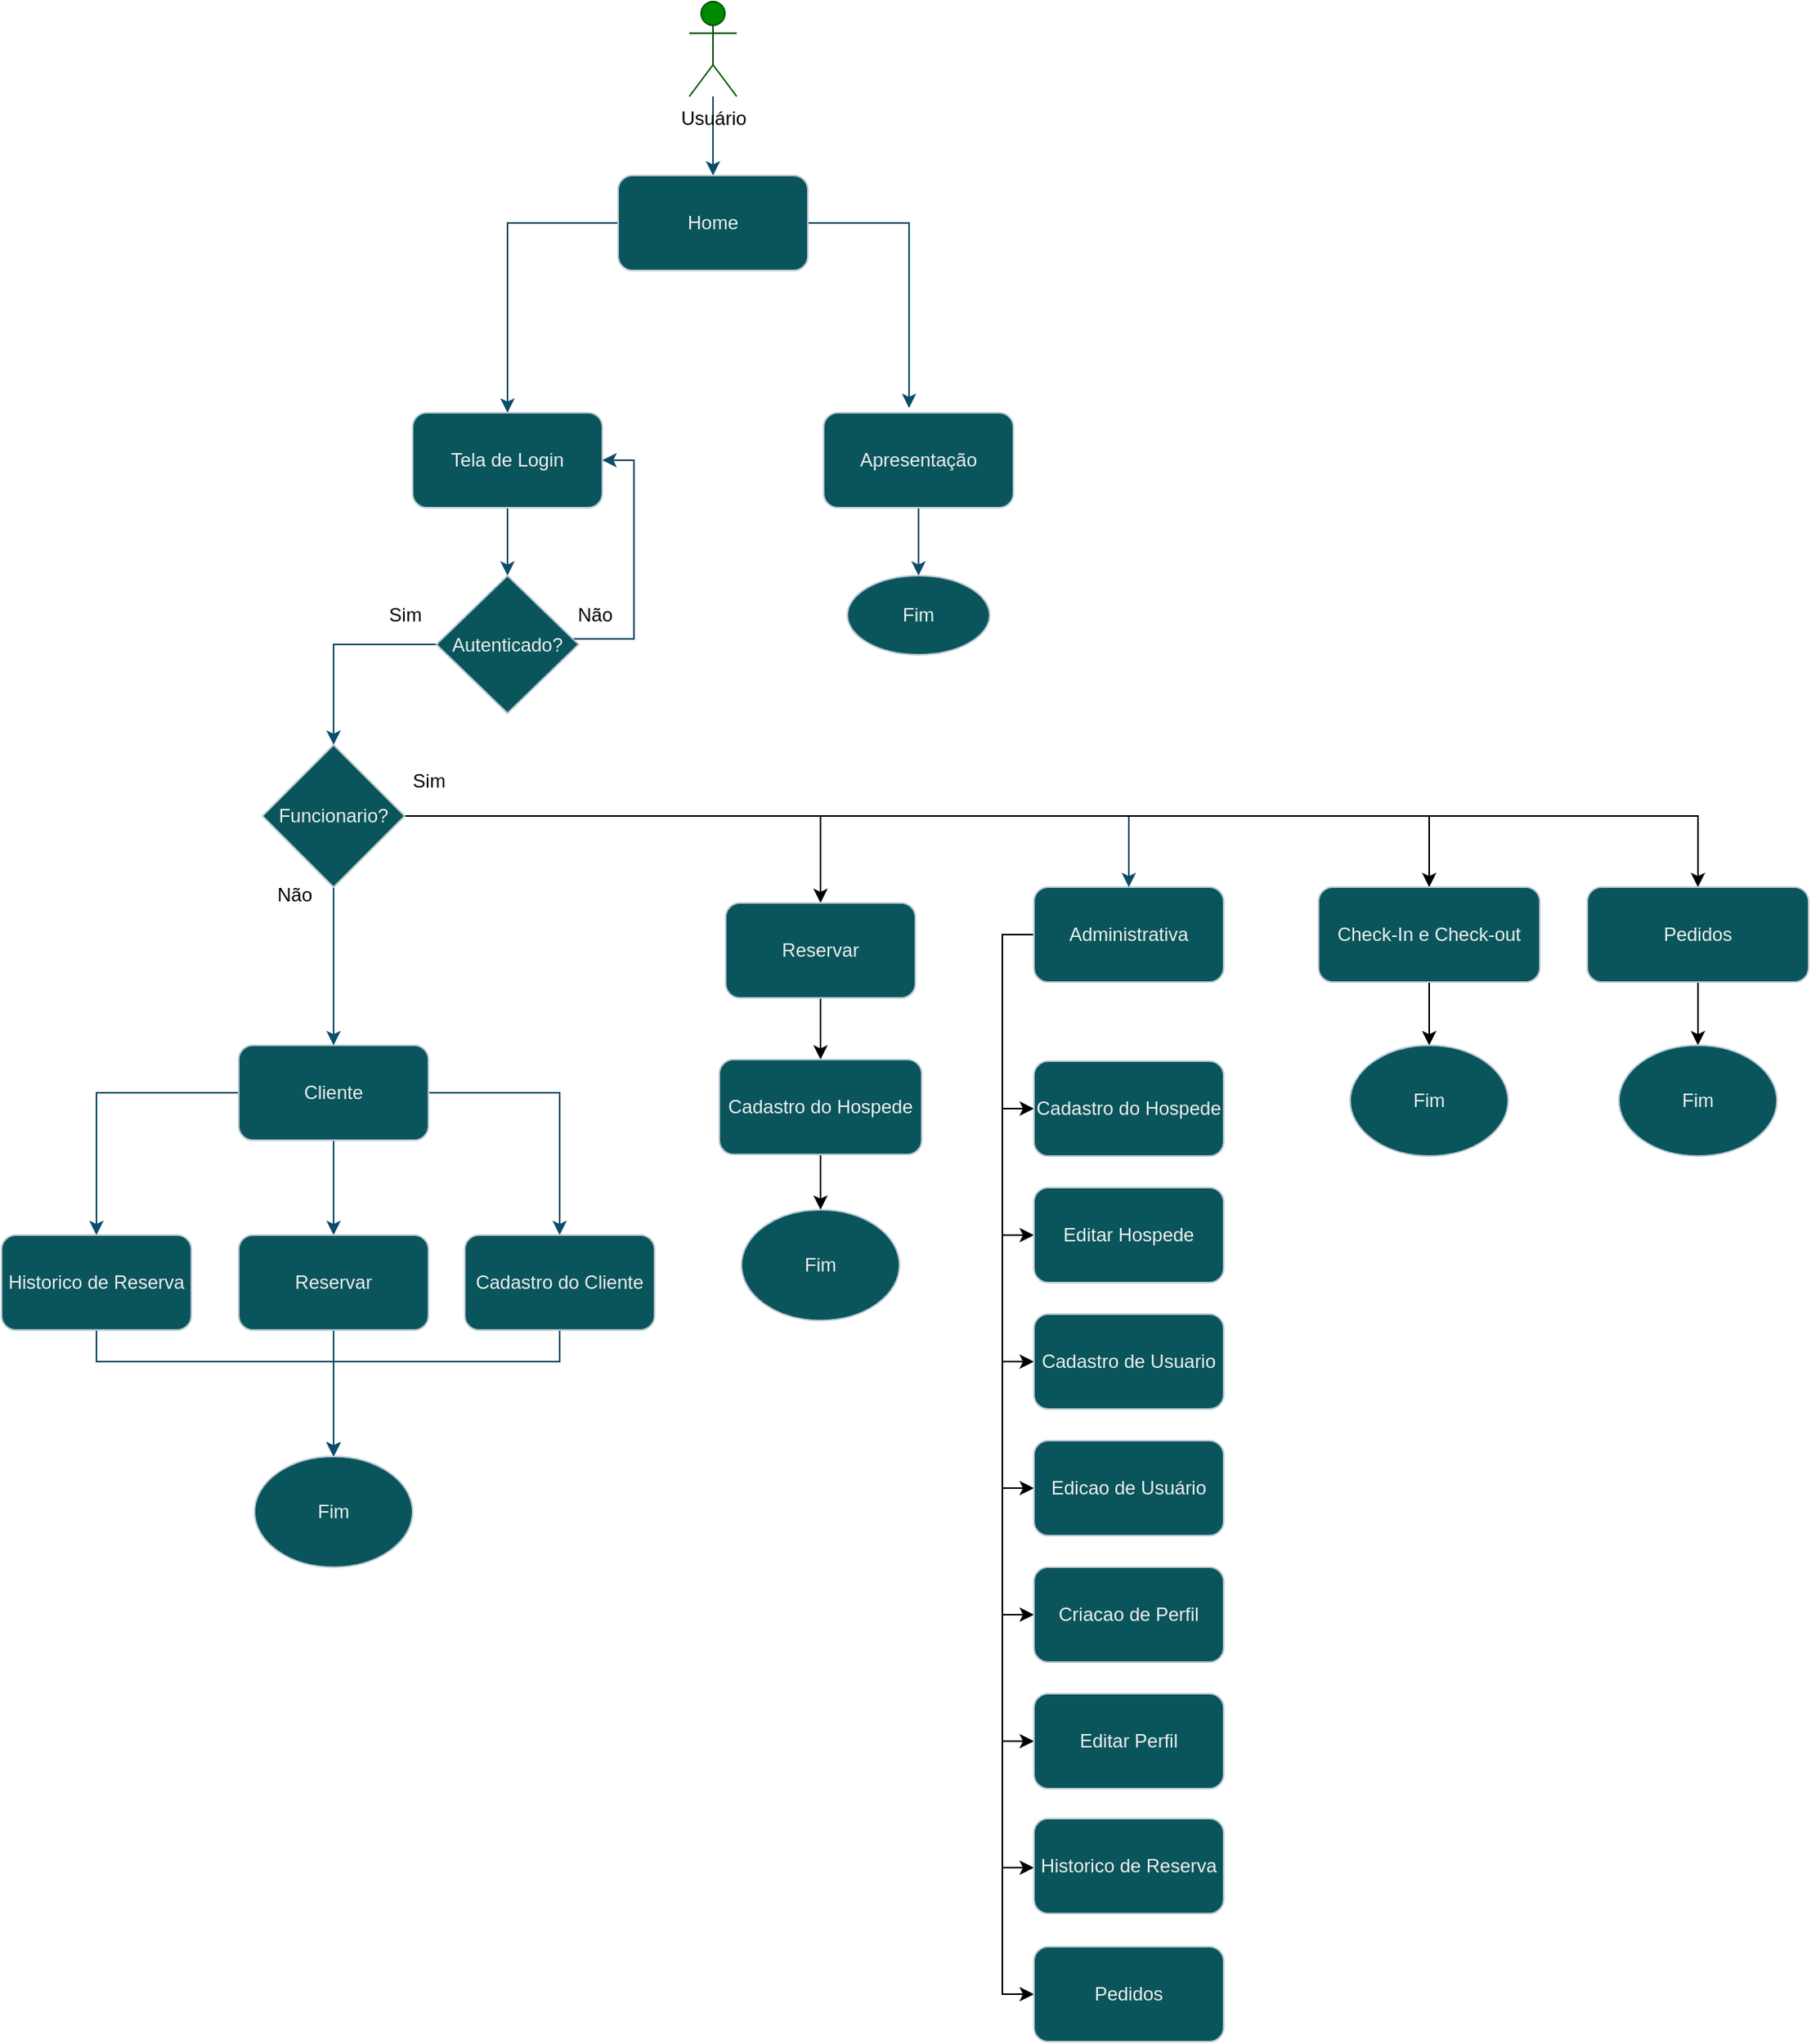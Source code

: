 <mxfile version="21.6.8" type="device" pages="5">
  <diagram name="Fluxo do sistema" id="8Cy3qGpnn-obYxBSGPLa">
    <mxGraphModel dx="1311" dy="828" grid="1" gridSize="10" guides="1" tooltips="1" connect="1" arrows="1" fold="1" page="1" pageScale="1" pageWidth="827" pageHeight="1169" math="0" shadow="0">
      <root>
        <mxCell id="0" />
        <mxCell id="1" parent="0" />
        <mxCell id="ie2QQddD_qTL1wtDAIK7-2" style="edgeStyle=orthogonalEdgeStyle;rounded=0;orthogonalLoop=1;jettySize=auto;html=1;entryX=0.5;entryY=0;entryDx=0;entryDy=0;labelBackgroundColor=none;strokeColor=#0B4D6A;fontColor=default;" parent="1" source="iURdvgqJKzAs7jyJhVB2-1" target="iURdvgqJKzAs7jyJhVB2-3" edge="1">
          <mxGeometry relative="1" as="geometry" />
        </mxCell>
        <mxCell id="iURdvgqJKzAs7jyJhVB2-1" value="&lt;font color=&quot;#000000&quot;&gt;Usuário&lt;/font&gt;" style="shape=umlActor;verticalLabelPosition=bottom;verticalAlign=top;html=1;outlineConnect=0;labelBackgroundColor=none;fillColor=#008a00;strokeColor=#005700;fontColor=#ffffff;" parent="1" vertex="1">
          <mxGeometry x="442" y="30" width="30" height="60" as="geometry" />
        </mxCell>
        <mxCell id="ie2QQddD_qTL1wtDAIK7-3" style="edgeStyle=orthogonalEdgeStyle;rounded=0;orthogonalLoop=1;jettySize=auto;html=1;entryX=0.45;entryY=-0.05;entryDx=0;entryDy=0;entryPerimeter=0;labelBackgroundColor=none;strokeColor=#0B4D6A;fontColor=default;" parent="1" source="iURdvgqJKzAs7jyJhVB2-3" target="ie2QQddD_qTL1wtDAIK7-4" edge="1">
          <mxGeometry relative="1" as="geometry">
            <mxPoint x="457" y="290" as="targetPoint" />
          </mxGeometry>
        </mxCell>
        <mxCell id="ie2QQddD_qTL1wtDAIK7-6" style="edgeStyle=orthogonalEdgeStyle;rounded=0;orthogonalLoop=1;jettySize=auto;html=1;entryX=0.5;entryY=0;entryDx=0;entryDy=0;labelBackgroundColor=none;strokeColor=#0B4D6A;fontColor=default;" parent="1" source="iURdvgqJKzAs7jyJhVB2-3" target="ie2QQddD_qTL1wtDAIK7-5" edge="1">
          <mxGeometry relative="1" as="geometry" />
        </mxCell>
        <mxCell id="iURdvgqJKzAs7jyJhVB2-3" value="Home" style="rounded=1;whiteSpace=wrap;html=1;fillColor=#09555B;strokeColor=#BAC8D3;labelBackgroundColor=none;fontColor=#EEEEEE;" parent="1" vertex="1">
          <mxGeometry x="397" y="140" width="120" height="60" as="geometry" />
        </mxCell>
        <mxCell id="ie2QQddD_qTL1wtDAIK7-8" style="edgeStyle=orthogonalEdgeStyle;rounded=0;orthogonalLoop=1;jettySize=auto;html=1;labelBackgroundColor=none;strokeColor=#0B4D6A;fontColor=default;" parent="1" source="ie2QQddD_qTL1wtDAIK7-4" target="ie2QQddD_qTL1wtDAIK7-7" edge="1">
          <mxGeometry relative="1" as="geometry" />
        </mxCell>
        <mxCell id="ie2QQddD_qTL1wtDAIK7-4" value="Apresentação" style="rounded=1;whiteSpace=wrap;html=1;fillColor=#09555B;strokeColor=#BAC8D3;labelBackgroundColor=none;fontColor=#EEEEEE;" parent="1" vertex="1">
          <mxGeometry x="527" y="290" width="120" height="60" as="geometry" />
        </mxCell>
        <mxCell id="ie2QQddD_qTL1wtDAIK7-11" style="edgeStyle=orthogonalEdgeStyle;rounded=0;orthogonalLoop=1;jettySize=auto;html=1;entryX=0.5;entryY=0;entryDx=0;entryDy=0;labelBackgroundColor=none;strokeColor=#0B4D6A;fontColor=default;" parent="1" source="ie2QQddD_qTL1wtDAIK7-5" target="ie2QQddD_qTL1wtDAIK7-10" edge="1">
          <mxGeometry relative="1" as="geometry" />
        </mxCell>
        <mxCell id="ie2QQddD_qTL1wtDAIK7-5" value="Tela de Login" style="rounded=1;whiteSpace=wrap;html=1;fillColor=#09555B;strokeColor=#BAC8D3;labelBackgroundColor=none;fontColor=#EEEEEE;" parent="1" vertex="1">
          <mxGeometry x="267" y="290" width="120" height="60" as="geometry" />
        </mxCell>
        <mxCell id="ie2QQddD_qTL1wtDAIK7-7" value="Fim" style="ellipse;whiteSpace=wrap;html=1;labelBackgroundColor=none;fillColor=#09555B;strokeColor=#BAC8D3;fontColor=#EEEEEE;" parent="1" vertex="1">
          <mxGeometry x="542" y="393" width="90" height="50" as="geometry" />
        </mxCell>
        <mxCell id="ie2QQddD_qTL1wtDAIK7-26" style="edgeStyle=orthogonalEdgeStyle;rounded=0;orthogonalLoop=1;jettySize=auto;html=1;entryX=0.5;entryY=0;entryDx=0;entryDy=0;labelBackgroundColor=none;strokeColor=#0B4D6A;fontColor=default;" parent="1" source="ie2QQddD_qTL1wtDAIK7-9" target="ie2QQddD_qTL1wtDAIK7-25" edge="1">
          <mxGeometry relative="1" as="geometry" />
        </mxCell>
        <mxCell id="ie2QQddD_qTL1wtDAIK7-31" style="edgeStyle=orthogonalEdgeStyle;rounded=0;orthogonalLoop=1;jettySize=auto;html=1;labelBackgroundColor=none;strokeColor=#0B4D6A;fontColor=default;" parent="1" source="ie2QQddD_qTL1wtDAIK7-9" target="ie2QQddD_qTL1wtDAIK7-27" edge="1">
          <mxGeometry relative="1" as="geometry" />
        </mxCell>
        <mxCell id="ie2QQddD_qTL1wtDAIK7-37" style="edgeStyle=orthogonalEdgeStyle;rounded=0;orthogonalLoop=1;jettySize=auto;html=1;labelBackgroundColor=none;strokeColor=#0B4D6A;fontColor=default;" parent="1" source="ie2QQddD_qTL1wtDAIK7-9" target="ie2QQddD_qTL1wtDAIK7-32" edge="1">
          <mxGeometry relative="1" as="geometry" />
        </mxCell>
        <mxCell id="ie2QQddD_qTL1wtDAIK7-9" value="Cliente" style="rounded=1;whiteSpace=wrap;html=1;fillColor=#09555B;strokeColor=#BAC8D3;labelBackgroundColor=none;fontColor=#EEEEEE;" parent="1" vertex="1">
          <mxGeometry x="157" y="690" width="120" height="60" as="geometry" />
        </mxCell>
        <mxCell id="ie2QQddD_qTL1wtDAIK7-15" style="edgeStyle=orthogonalEdgeStyle;rounded=0;orthogonalLoop=1;jettySize=auto;html=1;entryX=1;entryY=0.5;entryDx=0;entryDy=0;labelBackgroundColor=none;strokeColor=#0B4D6A;fontColor=default;" parent="1" source="ie2QQddD_qTL1wtDAIK7-10" target="ie2QQddD_qTL1wtDAIK7-5" edge="1">
          <mxGeometry relative="1" as="geometry">
            <Array as="points">
              <mxPoint x="407" y="433" />
              <mxPoint x="407" y="320" />
            </Array>
          </mxGeometry>
        </mxCell>
        <mxCell id="ie2QQddD_qTL1wtDAIK7-19" style="edgeStyle=orthogonalEdgeStyle;rounded=0;orthogonalLoop=1;jettySize=auto;html=1;labelBackgroundColor=none;strokeColor=#0B4D6A;fontColor=default;" parent="1" source="ie2QQddD_qTL1wtDAIK7-10" target="ie2QQddD_qTL1wtDAIK7-18" edge="1">
          <mxGeometry relative="1" as="geometry" />
        </mxCell>
        <mxCell id="ie2QQddD_qTL1wtDAIK7-10" value="Autenticado?" style="rhombus;whiteSpace=wrap;html=1;labelBackgroundColor=none;fillColor=#09555B;strokeColor=#BAC8D3;fontColor=#EEEEEE;" parent="1" vertex="1">
          <mxGeometry x="282" y="393" width="90" height="87" as="geometry" />
        </mxCell>
        <mxCell id="rmtXLwlwbomRNqJzV4qa-12" style="edgeStyle=orthogonalEdgeStyle;rounded=0;orthogonalLoop=1;jettySize=auto;html=1;entryX=0;entryY=0.5;entryDx=0;entryDy=0;" edge="1" parent="1" source="ie2QQddD_qTL1wtDAIK7-12" target="rmtXLwlwbomRNqJzV4qa-6">
          <mxGeometry relative="1" as="geometry">
            <Array as="points">
              <mxPoint x="640" y="620" />
              <mxPoint x="640" y="730" />
            </Array>
          </mxGeometry>
        </mxCell>
        <mxCell id="rmtXLwlwbomRNqJzV4qa-13" style="edgeStyle=orthogonalEdgeStyle;rounded=0;orthogonalLoop=1;jettySize=auto;html=1;entryX=0;entryY=0.5;entryDx=0;entryDy=0;" edge="1" parent="1" source="ie2QQddD_qTL1wtDAIK7-12" target="ie2QQddD_qTL1wtDAIK7-58">
          <mxGeometry relative="1" as="geometry">
            <Array as="points">
              <mxPoint x="640" y="620" />
              <mxPoint x="640" y="810" />
            </Array>
          </mxGeometry>
        </mxCell>
        <mxCell id="rmtXLwlwbomRNqJzV4qa-14" style="edgeStyle=orthogonalEdgeStyle;rounded=0;orthogonalLoop=1;jettySize=auto;html=1;entryX=0;entryY=0.5;entryDx=0;entryDy=0;" edge="1" parent="1" source="ie2QQddD_qTL1wtDAIK7-12" target="ie2QQddD_qTL1wtDAIK7-60">
          <mxGeometry relative="1" as="geometry">
            <Array as="points">
              <mxPoint x="640" y="620" />
              <mxPoint x="640" y="890" />
            </Array>
          </mxGeometry>
        </mxCell>
        <mxCell id="rmtXLwlwbomRNqJzV4qa-15" style="edgeStyle=orthogonalEdgeStyle;rounded=0;orthogonalLoop=1;jettySize=auto;html=1;entryX=0;entryY=0.5;entryDx=0;entryDy=0;" edge="1" parent="1" source="ie2QQddD_qTL1wtDAIK7-12" target="ie2QQddD_qTL1wtDAIK7-42">
          <mxGeometry relative="1" as="geometry">
            <Array as="points">
              <mxPoint x="640" y="620" />
              <mxPoint x="640" y="970" />
            </Array>
          </mxGeometry>
        </mxCell>
        <mxCell id="rmtXLwlwbomRNqJzV4qa-25" style="edgeStyle=orthogonalEdgeStyle;rounded=0;orthogonalLoop=1;jettySize=auto;html=1;entryX=0;entryY=0.5;entryDx=0;entryDy=0;" edge="1" parent="1" source="ie2QQddD_qTL1wtDAIK7-12" target="rmtXLwlwbomRNqJzV4qa-20">
          <mxGeometry relative="1" as="geometry">
            <Array as="points">
              <mxPoint x="640" y="620" />
              <mxPoint x="640" y="1050" />
            </Array>
          </mxGeometry>
        </mxCell>
        <mxCell id="rmtXLwlwbomRNqJzV4qa-26" style="edgeStyle=orthogonalEdgeStyle;rounded=0;orthogonalLoop=1;jettySize=auto;html=1;entryX=0;entryY=0.5;entryDx=0;entryDy=0;" edge="1" parent="1" source="ie2QQddD_qTL1wtDAIK7-12" target="rmtXLwlwbomRNqJzV4qa-18">
          <mxGeometry relative="1" as="geometry">
            <Array as="points">
              <mxPoint x="640" y="620" />
              <mxPoint x="640" y="1130" />
            </Array>
          </mxGeometry>
        </mxCell>
        <mxCell id="rmtXLwlwbomRNqJzV4qa-29" style="edgeStyle=orthogonalEdgeStyle;rounded=0;orthogonalLoop=1;jettySize=auto;html=1;entryX=0;entryY=0.516;entryDx=0;entryDy=0;entryPerimeter=0;" edge="1" parent="1" source="ie2QQddD_qTL1wtDAIK7-12" target="rmtXLwlwbomRNqJzV4qa-17">
          <mxGeometry relative="1" as="geometry">
            <Array as="points">
              <mxPoint x="640" y="620" />
              <mxPoint x="640" y="1210" />
              <mxPoint x="660" y="1210" />
            </Array>
          </mxGeometry>
        </mxCell>
        <mxCell id="rmtXLwlwbomRNqJzV4qa-34" style="edgeStyle=orthogonalEdgeStyle;rounded=0;orthogonalLoop=1;jettySize=auto;html=1;entryX=0;entryY=0.5;entryDx=0;entryDy=0;" edge="1" parent="1" source="ie2QQddD_qTL1wtDAIK7-12" target="rmtXLwlwbomRNqJzV4qa-33">
          <mxGeometry relative="1" as="geometry">
            <Array as="points">
              <mxPoint x="640" y="620" />
              <mxPoint x="640" y="1290" />
            </Array>
          </mxGeometry>
        </mxCell>
        <mxCell id="ie2QQddD_qTL1wtDAIK7-12" value="Administrativa" style="rounded=1;whiteSpace=wrap;html=1;fillColor=#09555B;strokeColor=#BAC8D3;labelBackgroundColor=none;fontColor=#EEEEEE;" parent="1" vertex="1">
          <mxGeometry x="660" y="590" width="120" height="60" as="geometry" />
        </mxCell>
        <mxCell id="ie2QQddD_qTL1wtDAIK7-16" value="Não" style="text;html=1;align=center;verticalAlign=middle;resizable=0;points=[];autosize=1;strokeColor=none;fillColor=none;labelBackgroundColor=none;fontColor=#000000;" parent="1" vertex="1">
          <mxGeometry x="357" y="403" width="50" height="30" as="geometry" />
        </mxCell>
        <mxCell id="ie2QQddD_qTL1wtDAIK7-17" value="Sim" style="text;html=1;align=center;verticalAlign=middle;resizable=0;points=[];autosize=1;strokeColor=none;fillColor=none;labelBackgroundColor=none;fontColor=#000000;" parent="1" vertex="1">
          <mxGeometry x="242" y="403" width="40" height="30" as="geometry" />
        </mxCell>
        <mxCell id="ie2QQddD_qTL1wtDAIK7-20" style="edgeStyle=orthogonalEdgeStyle;rounded=0;orthogonalLoop=1;jettySize=auto;html=1;entryX=0.5;entryY=0;entryDx=0;entryDy=0;labelBackgroundColor=none;strokeColor=#0B4D6A;fontColor=default;" parent="1" source="ie2QQddD_qTL1wtDAIK7-18" target="ie2QQddD_qTL1wtDAIK7-9" edge="1">
          <mxGeometry relative="1" as="geometry" />
        </mxCell>
        <mxCell id="ie2QQddD_qTL1wtDAIK7-21" style="edgeStyle=orthogonalEdgeStyle;rounded=0;orthogonalLoop=1;jettySize=auto;html=1;labelBackgroundColor=none;strokeColor=#0B4D6A;fontColor=default;" parent="1" source="ie2QQddD_qTL1wtDAIK7-18" target="ie2QQddD_qTL1wtDAIK7-12" edge="1">
          <mxGeometry relative="1" as="geometry">
            <Array as="points">
              <mxPoint x="720" y="545" />
            </Array>
          </mxGeometry>
        </mxCell>
        <mxCell id="rmtXLwlwbomRNqJzV4qa-3" style="edgeStyle=orthogonalEdgeStyle;rounded=0;orthogonalLoop=1;jettySize=auto;html=1;" edge="1" parent="1" source="ie2QQddD_qTL1wtDAIK7-18" target="ie2QQddD_qTL1wtDAIK7-43">
          <mxGeometry relative="1" as="geometry" />
        </mxCell>
        <mxCell id="rmtXLwlwbomRNqJzV4qa-21" style="edgeStyle=orthogonalEdgeStyle;rounded=0;orthogonalLoop=1;jettySize=auto;html=1;entryX=0.5;entryY=0;entryDx=0;entryDy=0;" edge="1" parent="1" source="ie2QQddD_qTL1wtDAIK7-18" target="ie2QQddD_qTL1wtDAIK7-55">
          <mxGeometry relative="1" as="geometry" />
        </mxCell>
        <mxCell id="rmtXLwlwbomRNqJzV4qa-30" style="edgeStyle=orthogonalEdgeStyle;rounded=0;orthogonalLoop=1;jettySize=auto;html=1;entryX=0.5;entryY=0;entryDx=0;entryDy=0;" edge="1" parent="1" source="ie2QQddD_qTL1wtDAIK7-18" target="rmtXLwlwbomRNqJzV4qa-28">
          <mxGeometry relative="1" as="geometry" />
        </mxCell>
        <mxCell id="ie2QQddD_qTL1wtDAIK7-18" value="Funcionario?" style="rhombus;whiteSpace=wrap;html=1;labelBackgroundColor=none;fillColor=#09555B;strokeColor=#BAC8D3;fontColor=#EEEEEE;" parent="1" vertex="1">
          <mxGeometry x="172" y="500" width="90" height="90" as="geometry" />
        </mxCell>
        <mxCell id="ie2QQddD_qTL1wtDAIK7-22" value="Sim" style="text;html=1;align=center;verticalAlign=middle;resizable=0;points=[];autosize=1;strokeColor=none;fillColor=none;labelBackgroundColor=none;fontColor=#000000;" parent="1" vertex="1">
          <mxGeometry x="257" y="508" width="40" height="30" as="geometry" />
        </mxCell>
        <mxCell id="ie2QQddD_qTL1wtDAIK7-23" value="Não" style="text;html=1;align=center;verticalAlign=middle;resizable=0;points=[];autosize=1;strokeColor=none;fillColor=none;labelBackgroundColor=none;fontColor=#000000;" parent="1" vertex="1">
          <mxGeometry x="167" y="580" width="50" height="30" as="geometry" />
        </mxCell>
        <mxCell id="ie2QQddD_qTL1wtDAIK7-39" style="edgeStyle=orthogonalEdgeStyle;rounded=0;orthogonalLoop=1;jettySize=auto;html=1;entryX=0.5;entryY=0;entryDx=0;entryDy=0;labelBackgroundColor=none;strokeColor=#0B4D6A;fontColor=default;" parent="1" source="ie2QQddD_qTL1wtDAIK7-25" target="ie2QQddD_qTL1wtDAIK7-38" edge="1">
          <mxGeometry relative="1" as="geometry">
            <Array as="points">
              <mxPoint x="67" y="890" />
              <mxPoint x="217" y="890" />
            </Array>
          </mxGeometry>
        </mxCell>
        <mxCell id="ie2QQddD_qTL1wtDAIK7-25" value="Historico de Reserva" style="rounded=1;whiteSpace=wrap;html=1;fillColor=#09555B;strokeColor=#BAC8D3;labelBackgroundColor=none;fontColor=#EEEEEE;" parent="1" vertex="1">
          <mxGeometry x="7" y="810" width="120" height="60" as="geometry" />
        </mxCell>
        <mxCell id="ie2QQddD_qTL1wtDAIK7-40" style="edgeStyle=orthogonalEdgeStyle;rounded=0;orthogonalLoop=1;jettySize=auto;html=1;labelBackgroundColor=none;strokeColor=#0B4D6A;fontColor=default;" parent="1" source="ie2QQddD_qTL1wtDAIK7-27" edge="1">
          <mxGeometry relative="1" as="geometry">
            <mxPoint x="217" y="950" as="targetPoint" />
          </mxGeometry>
        </mxCell>
        <mxCell id="ie2QQddD_qTL1wtDAIK7-27" value="Reservar" style="rounded=1;whiteSpace=wrap;html=1;fillColor=#09555B;strokeColor=#BAC8D3;labelBackgroundColor=none;fontColor=#EEEEEE;" parent="1" vertex="1">
          <mxGeometry x="157" y="810" width="120" height="60" as="geometry" />
        </mxCell>
        <mxCell id="ie2QQddD_qTL1wtDAIK7-41" style="edgeStyle=orthogonalEdgeStyle;rounded=0;orthogonalLoop=1;jettySize=auto;html=1;entryX=0.5;entryY=0;entryDx=0;entryDy=0;labelBackgroundColor=none;strokeColor=#0B4D6A;fontColor=default;" parent="1" source="ie2QQddD_qTL1wtDAIK7-32" target="ie2QQddD_qTL1wtDAIK7-38" edge="1">
          <mxGeometry relative="1" as="geometry">
            <Array as="points">
              <mxPoint x="360" y="890" />
              <mxPoint x="217" y="890" />
            </Array>
          </mxGeometry>
        </mxCell>
        <mxCell id="ie2QQddD_qTL1wtDAIK7-32" value="Cadastro do Cliente" style="rounded=1;whiteSpace=wrap;html=1;fillColor=#09555B;strokeColor=#BAC8D3;labelBackgroundColor=none;fontColor=#EEEEEE;" parent="1" vertex="1">
          <mxGeometry x="300" y="810" width="120" height="60" as="geometry" />
        </mxCell>
        <mxCell id="ie2QQddD_qTL1wtDAIK7-38" value="Fim" style="ellipse;whiteSpace=wrap;html=1;labelBackgroundColor=none;fillColor=#09555B;strokeColor=#BAC8D3;fontColor=#EEEEEE;" parent="1" vertex="1">
          <mxGeometry x="167" y="950" width="100" height="70" as="geometry" />
        </mxCell>
        <mxCell id="ie2QQddD_qTL1wtDAIK7-42" value="Edicao de Usuário" style="rounded=1;whiteSpace=wrap;html=1;fillColor=#09555B;strokeColor=#BAC8D3;labelBackgroundColor=none;fontColor=#EEEEEE;" parent="1" vertex="1">
          <mxGeometry x="660" y="940" width="120" height="60" as="geometry" />
        </mxCell>
        <mxCell id="rmtXLwlwbomRNqJzV4qa-7" style="edgeStyle=orthogonalEdgeStyle;rounded=0;orthogonalLoop=1;jettySize=auto;html=1;entryX=0.5;entryY=0;entryDx=0;entryDy=0;" edge="1" parent="1" source="ie2QQddD_qTL1wtDAIK7-43" target="ie2QQddD_qTL1wtDAIK7-62">
          <mxGeometry relative="1" as="geometry" />
        </mxCell>
        <mxCell id="ie2QQddD_qTL1wtDAIK7-43" value="Reservar" style="rounded=1;whiteSpace=wrap;html=1;fillColor=#09555B;strokeColor=#BAC8D3;labelBackgroundColor=none;fontColor=#EEEEEE;" parent="1" vertex="1">
          <mxGeometry x="465" y="600" width="120" height="60" as="geometry" />
        </mxCell>
        <mxCell id="rmtXLwlwbomRNqJzV4qa-23" style="edgeStyle=orthogonalEdgeStyle;rounded=0;orthogonalLoop=1;jettySize=auto;html=1;entryX=0.5;entryY=0;entryDx=0;entryDy=0;" edge="1" parent="1" source="ie2QQddD_qTL1wtDAIK7-55" target="rmtXLwlwbomRNqJzV4qa-22">
          <mxGeometry relative="1" as="geometry" />
        </mxCell>
        <mxCell id="ie2QQddD_qTL1wtDAIK7-55" value="Check-In e Check-out" style="rounded=1;whiteSpace=wrap;html=1;fillColor=#09555B;strokeColor=#BAC8D3;labelBackgroundColor=none;fontColor=#EEEEEE;" parent="1" vertex="1">
          <mxGeometry x="840" y="590" width="140" height="60" as="geometry" />
        </mxCell>
        <mxCell id="ie2QQddD_qTL1wtDAIK7-58" value="Editar Hospede" style="rounded=1;whiteSpace=wrap;html=1;fillColor=#09555B;strokeColor=#BAC8D3;labelBackgroundColor=none;fontColor=#EEEEEE;" parent="1" vertex="1">
          <mxGeometry x="660" y="780" width="120" height="60" as="geometry" />
        </mxCell>
        <mxCell id="ie2QQddD_qTL1wtDAIK7-60" value="Cadastro de Usuario" style="rounded=1;whiteSpace=wrap;html=1;fillColor=#09555B;strokeColor=#BAC8D3;labelBackgroundColor=none;fontColor=#EEEEEE;" parent="1" vertex="1">
          <mxGeometry x="660" y="860" width="120" height="60" as="geometry" />
        </mxCell>
        <mxCell id="rmtXLwlwbomRNqJzV4qa-8" style="edgeStyle=orthogonalEdgeStyle;rounded=0;orthogonalLoop=1;jettySize=auto;html=1;entryX=0.5;entryY=0;entryDx=0;entryDy=0;" edge="1" parent="1" source="ie2QQddD_qTL1wtDAIK7-62" target="rmtXLwlwbomRNqJzV4qa-4">
          <mxGeometry relative="1" as="geometry" />
        </mxCell>
        <mxCell id="ie2QQddD_qTL1wtDAIK7-62" value="Cadastro do Hospede" style="rounded=1;whiteSpace=wrap;html=1;fillColor=#09555B;strokeColor=#BAC8D3;labelBackgroundColor=none;fontColor=#EEEEEE;" parent="1" vertex="1">
          <mxGeometry x="461" y="699" width="128" height="60" as="geometry" />
        </mxCell>
        <mxCell id="rmtXLwlwbomRNqJzV4qa-4" value="Fim" style="ellipse;whiteSpace=wrap;html=1;labelBackgroundColor=none;fillColor=#09555B;strokeColor=#BAC8D3;fontColor=#EEEEEE;" vertex="1" parent="1">
          <mxGeometry x="475" y="794" width="100" height="70" as="geometry" />
        </mxCell>
        <mxCell id="rmtXLwlwbomRNqJzV4qa-6" value="Cadastro do Hospede" style="rounded=1;whiteSpace=wrap;html=1;fillColor=#09555B;strokeColor=#BAC8D3;labelBackgroundColor=none;fontColor=#EEEEEE;" vertex="1" parent="1">
          <mxGeometry x="660" y="700" width="120" height="60" as="geometry" />
        </mxCell>
        <mxCell id="rmtXLwlwbomRNqJzV4qa-17" value="Historico de Reserva" style="rounded=1;whiteSpace=wrap;html=1;fillColor=#09555B;strokeColor=#BAC8D3;labelBackgroundColor=none;fontColor=#EEEEEE;" vertex="1" parent="1">
          <mxGeometry x="660" y="1179" width="120" height="60" as="geometry" />
        </mxCell>
        <mxCell id="rmtXLwlwbomRNqJzV4qa-18" value="Editar Perfil" style="rounded=1;whiteSpace=wrap;html=1;fillColor=#09555B;strokeColor=#BAC8D3;labelBackgroundColor=none;fontColor=#EEEEEE;" vertex="1" parent="1">
          <mxGeometry x="660" y="1100" width="120" height="60" as="geometry" />
        </mxCell>
        <mxCell id="rmtXLwlwbomRNqJzV4qa-20" value="Criacao de Perfil" style="rounded=1;whiteSpace=wrap;html=1;fillColor=#09555B;strokeColor=#BAC8D3;labelBackgroundColor=none;fontColor=#EEEEEE;" vertex="1" parent="1">
          <mxGeometry x="660" y="1020" width="120" height="60" as="geometry" />
        </mxCell>
        <mxCell id="rmtXLwlwbomRNqJzV4qa-22" value="Fim" style="ellipse;whiteSpace=wrap;html=1;labelBackgroundColor=none;fillColor=#09555B;strokeColor=#BAC8D3;fontColor=#EEEEEE;" vertex="1" parent="1">
          <mxGeometry x="860" y="690" width="100" height="70" as="geometry" />
        </mxCell>
        <mxCell id="rmtXLwlwbomRNqJzV4qa-32" style="edgeStyle=orthogonalEdgeStyle;rounded=0;orthogonalLoop=1;jettySize=auto;html=1;entryX=0.5;entryY=0;entryDx=0;entryDy=0;" edge="1" parent="1" source="rmtXLwlwbomRNqJzV4qa-28" target="rmtXLwlwbomRNqJzV4qa-31">
          <mxGeometry relative="1" as="geometry" />
        </mxCell>
        <mxCell id="rmtXLwlwbomRNqJzV4qa-28" value="Pedidos" style="rounded=1;whiteSpace=wrap;html=1;fillColor=#09555B;strokeColor=#BAC8D3;labelBackgroundColor=none;fontColor=#EEEEEE;" vertex="1" parent="1">
          <mxGeometry x="1010" y="590" width="140" height="60" as="geometry" />
        </mxCell>
        <mxCell id="rmtXLwlwbomRNqJzV4qa-31" value="Fim" style="ellipse;whiteSpace=wrap;html=1;labelBackgroundColor=none;fillColor=#09555B;strokeColor=#BAC8D3;fontColor=#EEEEEE;" vertex="1" parent="1">
          <mxGeometry x="1030" y="690" width="100" height="70" as="geometry" />
        </mxCell>
        <mxCell id="rmtXLwlwbomRNqJzV4qa-33" value="Pedidos" style="rounded=1;whiteSpace=wrap;html=1;fillColor=#09555B;strokeColor=#BAC8D3;labelBackgroundColor=none;fontColor=#EEEEEE;" vertex="1" parent="1">
          <mxGeometry x="660" y="1260" width="120" height="60" as="geometry" />
        </mxCell>
      </root>
    </mxGraphModel>
  </diagram>
  <diagram id="urLYwCpxc3I-mu-VGu9X" name="Diagrama de Classes">
    <mxGraphModel dx="1114" dy="704" grid="1" gridSize="10" guides="1" tooltips="1" connect="1" arrows="1" fold="1" page="1" pageScale="1" pageWidth="827" pageHeight="1169" math="0" shadow="0">
      <root>
        <mxCell id="0" />
        <mxCell id="1" parent="0" />
        <mxCell id="UMkZh9DLS5UCQaDXhg-L-3" value="Logs" style="swimlane;fontStyle=1;align=center;verticalAlign=top;childLayout=stackLayout;horizontal=1;startSize=26;horizontalStack=0;resizeParent=1;resizeParentMax=0;resizeLast=0;collapsible=1;marginBottom=0;whiteSpace=wrap;html=1;" parent="1" vertex="1">
          <mxGeometry x="20" y="50" width="160" height="236" as="geometry" />
        </mxCell>
        <mxCell id="9us61tV4hIFLrRLHO55E-2" value="# id: int" style="text;strokeColor=none;fillColor=none;align=left;verticalAlign=middle;spacingLeft=4;spacingRight=4;overflow=hidden;points=[[0,0.5],[1,0.5]];portConstraint=eastwest;rotatable=0;whiteSpace=wrap;html=1;" parent="UMkZh9DLS5UCQaDXhg-L-3" vertex="1">
          <mxGeometry y="26" width="160" height="30" as="geometry" />
        </mxCell>
        <mxCell id="9us61tV4hIFLrRLHO55E-3" value="# user_id: int" style="text;strokeColor=none;fillColor=none;align=left;verticalAlign=middle;spacingLeft=4;spacingRight=4;overflow=hidden;points=[[0,0.5],[1,0.5]];portConstraint=eastwest;rotatable=0;whiteSpace=wrap;html=1;" parent="UMkZh9DLS5UCQaDXhg-L-3" vertex="1">
          <mxGeometry y="56" width="160" height="30" as="geometry" />
        </mxCell>
        <mxCell id="9us61tV4hIFLrRLHO55E-4" value="# screen: string" style="text;strokeColor=none;fillColor=none;align=left;verticalAlign=middle;spacingLeft=4;spacingRight=4;overflow=hidden;points=[[0,0.5],[1,0.5]];portConstraint=eastwest;rotatable=0;whiteSpace=wrap;html=1;" parent="UMkZh9DLS5UCQaDXhg-L-3" vertex="1">
          <mxGeometry y="86" width="160" height="30" as="geometry" />
        </mxCell>
        <mxCell id="UMkZh9DLS5UCQaDXhg-L-1" value="# description: string" style="text;strokeColor=none;fillColor=none;align=left;verticalAlign=middle;spacingLeft=4;spacingRight=4;overflow=hidden;points=[[0,0.5],[1,0.5]];portConstraint=eastwest;rotatable=0;whiteSpace=wrap;html=1;" parent="UMkZh9DLS5UCQaDXhg-L-3" vertex="1">
          <mxGeometry y="116" width="160" height="30" as="geometry" />
        </mxCell>
        <mxCell id="UMkZh9DLS5UCQaDXhg-L-2" value="# observation: string" style="text;strokeColor=none;fillColor=none;align=left;verticalAlign=middle;spacingLeft=4;spacingRight=4;overflow=hidden;points=[[0,0.5],[1,0.5]];portConstraint=eastwest;rotatable=0;whiteSpace=wrap;html=1;" parent="UMkZh9DLS5UCQaDXhg-L-3" vertex="1">
          <mxGeometry y="146" width="160" height="30" as="geometry" />
        </mxCell>
        <mxCell id="UMkZh9DLS5UCQaDXhg-L-5" value="" style="line;strokeWidth=1;fillColor=none;align=left;verticalAlign=middle;spacingTop=-1;spacingLeft=3;spacingRight=3;rotatable=0;labelPosition=right;points=[];portConstraint=eastwest;strokeColor=inherit;" parent="UMkZh9DLS5UCQaDXhg-L-3" vertex="1">
          <mxGeometry y="176" width="160" height="8" as="geometry" />
        </mxCell>
        <mxCell id="UMkZh9DLS5UCQaDXhg-L-6" value="+ getLog(): string" style="text;strokeColor=none;fillColor=none;align=left;verticalAlign=top;spacingLeft=4;spacingRight=4;overflow=hidden;rotatable=0;points=[[0,0.5],[1,0.5]];portConstraint=eastwest;whiteSpace=wrap;html=1;" parent="UMkZh9DLS5UCQaDXhg-L-3" vertex="1">
          <mxGeometry y="184" width="160" height="26" as="geometry" />
        </mxCell>
        <mxCell id="UMkZh9DLS5UCQaDXhg-L-7" value="+ setLog(): void" style="text;strokeColor=none;fillColor=none;align=left;verticalAlign=top;spacingLeft=4;spacingRight=4;overflow=hidden;rotatable=0;points=[[0,0.5],[1,0.5]];portConstraint=eastwest;whiteSpace=wrap;html=1;" parent="UMkZh9DLS5UCQaDXhg-L-3" vertex="1">
          <mxGeometry y="210" width="160" height="26" as="geometry" />
        </mxCell>
        <mxCell id="UMkZh9DLS5UCQaDXhg-L-8" value="Usuario" style="swimlane;fontStyle=1;align=center;verticalAlign=top;childLayout=stackLayout;horizontal=1;startSize=26;horizontalStack=0;resizeParent=1;resizeParentMax=0;resizeLast=0;collapsible=1;marginBottom=0;whiteSpace=wrap;html=1;" parent="1" vertex="1">
          <mxGeometry x="340" y="50" width="180" height="364" as="geometry" />
        </mxCell>
        <mxCell id="UMkZh9DLS5UCQaDXhg-L-9" value="# id: int" style="text;strokeColor=none;fillColor=none;align=left;verticalAlign=middle;spacingLeft=4;spacingRight=4;overflow=hidden;points=[[0,0.5],[1,0.5]];portConstraint=eastwest;rotatable=0;whiteSpace=wrap;html=1;" parent="UMkZh9DLS5UCQaDXhg-L-8" vertex="1">
          <mxGeometry y="26" width="180" height="30" as="geometry" />
        </mxCell>
        <mxCell id="UMkZh9DLS5UCQaDXhg-L-10" value="# name: string" style="text;strokeColor=none;fillColor=none;align=left;verticalAlign=middle;spacingLeft=4;spacingRight=4;overflow=hidden;points=[[0,0.5],[1,0.5]];portConstraint=eastwest;rotatable=0;whiteSpace=wrap;html=1;" parent="UMkZh9DLS5UCQaDXhg-L-8" vertex="1">
          <mxGeometry y="56" width="180" height="30" as="geometry" />
        </mxCell>
        <mxCell id="UMkZh9DLS5UCQaDXhg-L-11" value="# email: string" style="text;strokeColor=none;fillColor=none;align=left;verticalAlign=middle;spacingLeft=4;spacingRight=4;overflow=hidden;points=[[0,0.5],[1,0.5]];portConstraint=eastwest;rotatable=0;whiteSpace=wrap;html=1;" parent="UMkZh9DLS5UCQaDXhg-L-8" vertex="1">
          <mxGeometry y="86" width="180" height="30" as="geometry" />
        </mxCell>
        <mxCell id="UMkZh9DLS5UCQaDXhg-L-13" value="#&amp;nbsp;email_verified_at&lt;span style=&quot;background-color: initial;&quot;&gt;: DateTime&lt;/span&gt;" style="text;strokeColor=none;fillColor=none;align=left;verticalAlign=middle;spacingLeft=4;spacingRight=4;overflow=hidden;points=[[0,0.5],[1,0.5]];portConstraint=eastwest;rotatable=0;whiteSpace=wrap;html=1;" parent="UMkZh9DLS5UCQaDXhg-L-8" vertex="1">
          <mxGeometry y="116" width="180" height="30" as="geometry" />
        </mxCell>
        <mxCell id="UMkZh9DLS5UCQaDXhg-L-23" value="# status: int" style="text;strokeColor=none;fillColor=none;align=left;verticalAlign=middle;spacingLeft=4;spacingRight=4;overflow=hidden;points=[[0,0.5],[1,0.5]];portConstraint=eastwest;rotatable=0;whiteSpace=wrap;html=1;" parent="UMkZh9DLS5UCQaDXhg-L-8" vertex="1">
          <mxGeometry y="146" width="180" height="30" as="geometry" />
        </mxCell>
        <mxCell id="UMkZh9DLS5UCQaDXhg-L-22" value="#&amp;nbsp;password&lt;span style=&quot;background-color: initial;&quot;&gt;: string&lt;/span&gt;" style="text;strokeColor=none;fillColor=none;align=left;verticalAlign=middle;spacingLeft=4;spacingRight=4;overflow=hidden;points=[[0,0.5],[1,0.5]];portConstraint=eastwest;rotatable=0;whiteSpace=wrap;html=1;" parent="UMkZh9DLS5UCQaDXhg-L-8" vertex="1">
          <mxGeometry y="176" width="180" height="30" as="geometry" />
        </mxCell>
        <mxCell id="UMkZh9DLS5UCQaDXhg-L-21" value="# status: string" style="text;strokeColor=none;fillColor=none;align=left;verticalAlign=middle;spacingLeft=4;spacingRight=4;overflow=hidden;points=[[0,0.5],[1,0.5]];portConstraint=eastwest;rotatable=0;whiteSpace=wrap;html=1;" parent="UMkZh9DLS5UCQaDXhg-L-8" vertex="1">
          <mxGeometry y="206" width="180" height="30" as="geometry" />
        </mxCell>
        <mxCell id="UMkZh9DLS5UCQaDXhg-L-20" value="#&amp;nbsp;rememberToken&lt;span style=&quot;background-color: initial;&quot;&gt;: string&lt;/span&gt;" style="text;strokeColor=none;fillColor=none;align=left;verticalAlign=middle;spacingLeft=4;spacingRight=4;overflow=hidden;points=[[0,0.5],[1,0.5]];portConstraint=eastwest;rotatable=0;whiteSpace=wrap;html=1;" parent="UMkZh9DLS5UCQaDXhg-L-8" vertex="1">
          <mxGeometry y="236" width="180" height="30" as="geometry" />
        </mxCell>
        <mxCell id="UMkZh9DLS5UCQaDXhg-L-12" value="#&amp;nbsp;sub&lt;span style=&quot;background-color: initial;&quot;&gt;: string&lt;/span&gt;" style="text;strokeColor=none;fillColor=none;align=left;verticalAlign=middle;spacingLeft=4;spacingRight=4;overflow=hidden;points=[[0,0.5],[1,0.5]];portConstraint=eastwest;rotatable=0;whiteSpace=wrap;html=1;" parent="UMkZh9DLS5UCQaDXhg-L-8" vertex="1">
          <mxGeometry y="266" width="180" height="30" as="geometry" />
        </mxCell>
        <mxCell id="UMkZh9DLS5UCQaDXhg-L-18" value="# picture: string" style="text;strokeColor=none;fillColor=none;align=left;verticalAlign=middle;spacingLeft=4;spacingRight=4;overflow=hidden;points=[[0,0.5],[1,0.5]];portConstraint=eastwest;rotatable=0;whiteSpace=wrap;html=1;" parent="UMkZh9DLS5UCQaDXhg-L-8" vertex="1">
          <mxGeometry y="296" width="180" height="30" as="geometry" />
        </mxCell>
        <mxCell id="UMkZh9DLS5UCQaDXhg-L-19" value="#&amp;nbsp;profile&lt;span style=&quot;background-color: initial;&quot;&gt;: string&lt;/span&gt;" style="text;strokeColor=none;fillColor=none;align=left;verticalAlign=middle;spacingLeft=4;spacingRight=4;overflow=hidden;points=[[0,0.5],[1,0.5]];portConstraint=eastwest;rotatable=0;whiteSpace=wrap;html=1;" parent="UMkZh9DLS5UCQaDXhg-L-8" vertex="1">
          <mxGeometry y="326" width="180" height="30" as="geometry" />
        </mxCell>
        <mxCell id="UMkZh9DLS5UCQaDXhg-L-14" value="" style="line;strokeWidth=1;fillColor=none;align=left;verticalAlign=middle;spacingTop=-1;spacingLeft=3;spacingRight=3;rotatable=0;labelPosition=right;points=[];portConstraint=eastwest;strokeColor=inherit;" parent="UMkZh9DLS5UCQaDXhg-L-8" vertex="1">
          <mxGeometry y="356" width="180" height="8" as="geometry" />
        </mxCell>
        <mxCell id="UMkZh9DLS5UCQaDXhg-L-25" value="" style="endArrow=diamondThin;endFill=0;endSize=24;html=1;rounded=0;" parent="1" source="UMkZh9DLS5UCQaDXhg-L-9" target="9us61tV4hIFLrRLHO55E-3" edge="1">
          <mxGeometry width="160" relative="1" as="geometry">
            <mxPoint x="160" y="310" as="sourcePoint" />
            <mxPoint x="320" y="310" as="targetPoint" />
          </mxGeometry>
        </mxCell>
      </root>
    </mxGraphModel>
  </diagram>
  <diagram id="6Tpblj3e9CxTjQ1KGzeo" name="Diagrama de Relação de Entidades">
    <mxGraphModel dx="1941" dy="704" grid="0" gridSize="10" guides="1" tooltips="1" connect="1" arrows="1" fold="1" page="1" pageScale="1" pageWidth="827" pageHeight="1169" math="0" shadow="0">
      <root>
        <mxCell id="0" />
        <mxCell id="1" parent="0" />
        <mxCell id="0sJszpOioukRaIA74l4s-1" value="users" style="swimlane;fontStyle=0;childLayout=stackLayout;horizontal=1;startSize=26;horizontalStack=0;resizeParent=1;resizeParentMax=0;resizeLast=0;collapsible=1;marginBottom=0;align=center;fontSize=14;" parent="1" vertex="1">
          <mxGeometry x="-248" y="4" width="215" height="570" as="geometry" />
        </mxCell>
        <mxCell id="0sJszpOioukRaIA74l4s-2" value="id: int" style="text;strokeColor=none;fillColor=none;spacingLeft=4;spacingRight=4;overflow=hidden;rotatable=0;points=[[0,0.5],[1,0.5]];portConstraint=eastwest;fontSize=12;whiteSpace=wrap;html=1;" parent="0sJszpOioukRaIA74l4s-1" vertex="1">
          <mxGeometry y="26" width="215" height="30" as="geometry" />
        </mxCell>
        <mxCell id="0sJszpOioukRaIA74l4s-4" value="name: string" style="text;strokeColor=none;fillColor=none;spacingLeft=4;spacingRight=4;overflow=hidden;rotatable=0;points=[[0,0.5],[1,0.5]];portConstraint=eastwest;fontSize=12;whiteSpace=wrap;html=1;" parent="0sJszpOioukRaIA74l4s-1" vertex="1">
          <mxGeometry y="56" width="215" height="30" as="geometry" />
        </mxCell>
        <mxCell id="0sJszpOioukRaIA74l4s-3" value="email: string" style="text;strokeColor=none;fillColor=none;spacingLeft=4;spacingRight=4;overflow=hidden;rotatable=0;points=[[0,0.5],[1,0.5]];portConstraint=eastwest;fontSize=12;whiteSpace=wrap;html=1;" parent="0sJszpOioukRaIA74l4s-1" vertex="1">
          <mxGeometry y="86" width="215" height="30" as="geometry" />
        </mxCell>
        <mxCell id="12-AeAiqMs2NKIH7pCcy-1" value="email_verified_at: DateTime" style="text;strokeColor=none;fillColor=none;spacingLeft=4;spacingRight=4;overflow=hidden;rotatable=0;points=[[0,0.5],[1,0.5]];portConstraint=eastwest;fontSize=12;whiteSpace=wrap;html=1;" vertex="1" parent="0sJszpOioukRaIA74l4s-1">
          <mxGeometry y="116" width="215" height="30" as="geometry" />
        </mxCell>
        <mxCell id="0sJszpOioukRaIA74l4s-11" value="status: int" style="text;strokeColor=none;fillColor=none;spacingLeft=4;spacingRight=4;overflow=hidden;rotatable=0;points=[[0,0.5],[1,0.5]];portConstraint=eastwest;fontSize=12;whiteSpace=wrap;html=1;" parent="0sJszpOioukRaIA74l4s-1" vertex="1">
          <mxGeometry y="146" width="215" height="30" as="geometry" />
        </mxCell>
        <mxCell id="0sJszpOioukRaIA74l4s-6" value="password: string" style="text;strokeColor=none;fillColor=none;spacingLeft=4;spacingRight=4;overflow=hidden;rotatable=0;points=[[0,0.5],[1,0.5]];portConstraint=eastwest;fontSize=12;whiteSpace=wrap;html=1;" parent="0sJszpOioukRaIA74l4s-1" vertex="1">
          <mxGeometry y="176" width="215" height="30" as="geometry" />
        </mxCell>
        <mxCell id="12-AeAiqMs2NKIH7pCcy-2" value="two_factor_secret: string" style="text;strokeColor=none;fillColor=none;spacingLeft=4;spacingRight=4;overflow=hidden;rotatable=0;points=[[0,0.5],[1,0.5]];portConstraint=eastwest;fontSize=12;whiteSpace=wrap;html=1;" vertex="1" parent="0sJszpOioukRaIA74l4s-1">
          <mxGeometry y="206" width="215" height="30" as="geometry" />
        </mxCell>
        <mxCell id="12-AeAiqMs2NKIH7pCcy-3" value="two_factor_recovery_codes: string" style="text;strokeColor=none;fillColor=none;spacingLeft=4;spacingRight=4;overflow=hidden;rotatable=0;points=[[0,0.5],[1,0.5]];portConstraint=eastwest;fontSize=12;whiteSpace=wrap;html=1;" vertex="1" parent="0sJszpOioukRaIA74l4s-1">
          <mxGeometry y="236" width="215" height="30" as="geometry" />
        </mxCell>
        <mxCell id="12-AeAiqMs2NKIH7pCcy-4" value="two_factor_confirmed_at: DateTime" style="text;strokeColor=none;fillColor=none;spacingLeft=4;spacingRight=4;overflow=hidden;rotatable=0;points=[[0,0.5],[1,0.5]];portConstraint=eastwest;fontSize=12;whiteSpace=wrap;html=1;" vertex="1" parent="0sJszpOioukRaIA74l4s-1">
          <mxGeometry y="266" width="215" height="30" as="geometry" />
        </mxCell>
        <mxCell id="12-AeAiqMs2NKIH7pCcy-6" value="remember_token: string" style="text;strokeColor=none;fillColor=none;spacingLeft=4;spacingRight=4;overflow=hidden;rotatable=0;points=[[0,0.5],[1,0.5]];portConstraint=eastwest;fontSize=12;whiteSpace=wrap;html=1;" vertex="1" parent="0sJszpOioukRaIA74l4s-1">
          <mxGeometry y="296" width="215" height="30" as="geometry" />
        </mxCell>
        <mxCell id="12-AeAiqMs2NKIH7pCcy-5" value="sub: string" style="text;strokeColor=none;fillColor=none;spacingLeft=4;spacingRight=4;overflow=hidden;rotatable=0;points=[[0,0.5],[1,0.5]];portConstraint=eastwest;fontSize=12;whiteSpace=wrap;html=1;" vertex="1" parent="0sJszpOioukRaIA74l4s-1">
          <mxGeometry y="326" width="215" height="30" as="geometry" />
        </mxCell>
        <mxCell id="0sJszpOioukRaIA74l4s-5" value="profile: int" style="text;strokeColor=none;fillColor=none;spacingLeft=4;spacingRight=4;overflow=hidden;rotatable=0;points=[[0,0.5],[1,0.5]];portConstraint=eastwest;fontSize=12;whiteSpace=wrap;html=1;" parent="0sJszpOioukRaIA74l4s-1" vertex="1">
          <mxGeometry y="356" width="215" height="30" as="geometry" />
        </mxCell>
        <mxCell id="12-AeAiqMs2NKIH7pCcy-8" value="edited_by: int" style="text;strokeColor=none;fillColor=none;spacingLeft=4;spacingRight=4;overflow=hidden;rotatable=0;points=[[0,0.5],[1,0.5]];portConstraint=eastwest;fontSize=12;whiteSpace=wrap;html=1;" vertex="1" parent="0sJszpOioukRaIA74l4s-1">
          <mxGeometry y="386" width="215" height="30" as="geometry" />
        </mxCell>
        <mxCell id="12-AeAiqMs2NKIH7pCcy-7" value="picture: string" style="text;strokeColor=none;fillColor=none;spacingLeft=4;spacingRight=4;overflow=hidden;rotatable=0;points=[[0,0.5],[1,0.5]];portConstraint=eastwest;fontSize=12;whiteSpace=wrap;html=1;" vertex="1" parent="0sJszpOioukRaIA74l4s-1">
          <mxGeometry y="416" width="215" height="30" as="geometry" />
        </mxCell>
        <mxCell id="12-AeAiqMs2NKIH7pCcy-9" value="branch: int" style="text;strokeColor=none;fillColor=none;spacingLeft=4;spacingRight=4;overflow=hidden;rotatable=0;points=[[0,0.5],[1,0.5]];portConstraint=eastwest;fontSize=12;whiteSpace=wrap;html=1;" vertex="1" parent="0sJszpOioukRaIA74l4s-1">
          <mxGeometry y="446" width="215" height="30" as="geometry" />
        </mxCell>
        <mxCell id="0sJszpOioukRaIA74l4s-10" value="created_at: DateTime" style="text;strokeColor=none;fillColor=none;spacingLeft=4;spacingRight=4;overflow=hidden;rotatable=0;points=[[0,0.5],[1,0.5]];portConstraint=eastwest;fontSize=12;whiteSpace=wrap;html=1;" parent="0sJszpOioukRaIA74l4s-1" vertex="1">
          <mxGeometry y="476" width="215" height="30" as="geometry" />
        </mxCell>
        <mxCell id="0sJszpOioukRaIA74l4s-7" value="updated_at: DateTime" style="text;strokeColor=none;fillColor=none;spacingLeft=4;spacingRight=4;overflow=hidden;rotatable=0;points=[[0,0.5],[1,0.5]];portConstraint=eastwest;fontSize=12;whiteSpace=wrap;html=1;" parent="0sJszpOioukRaIA74l4s-1" vertex="1">
          <mxGeometry y="506" width="215" height="30" as="geometry" />
        </mxCell>
        <mxCell id="0sJszpOioukRaIA74l4s-8" value="deleted_at: DateTime" style="text;strokeColor=none;fillColor=none;spacingLeft=4;spacingRight=4;overflow=hidden;rotatable=0;points=[[0,0.5],[1,0.5]];portConstraint=eastwest;fontSize=12;whiteSpace=wrap;html=1;" parent="0sJszpOioukRaIA74l4s-1" vertex="1">
          <mxGeometry y="536" width="215" height="34" as="geometry" />
        </mxCell>
        <mxCell id="0sJszpOioukRaIA74l4s-14" value="tb_profile" style="swimlane;fontStyle=0;childLayout=stackLayout;horizontal=1;startSize=26;horizontalStack=0;resizeParent=1;resizeParentMax=0;resizeLast=0;collapsible=1;marginBottom=0;align=center;fontSize=14;" parent="1" vertex="1">
          <mxGeometry x="78" y="49" width="160" height="266" as="geometry" />
        </mxCell>
        <mxCell id="0sJszpOioukRaIA74l4s-15" value="id: int" style="text;strokeColor=none;fillColor=none;spacingLeft=4;spacingRight=4;overflow=hidden;rotatable=0;points=[[0,0.5],[1,0.5]];portConstraint=eastwest;fontSize=12;whiteSpace=wrap;html=1;" parent="0sJszpOioukRaIA74l4s-14" vertex="1">
          <mxGeometry y="26" width="160" height="30" as="geometry" />
        </mxCell>
        <mxCell id="0sJszpOioukRaIA74l4s-17" value="name: string" style="text;strokeColor=none;fillColor=none;spacingLeft=4;spacingRight=4;overflow=hidden;rotatable=0;points=[[0,0.5],[1,0.5]];portConstraint=eastwest;fontSize=12;whiteSpace=wrap;html=1;" parent="0sJszpOioukRaIA74l4s-14" vertex="1">
          <mxGeometry y="56" width="160" height="30" as="geometry" />
        </mxCell>
        <mxCell id="0sJszpOioukRaIA74l4s-18" value="description: string" style="text;strokeColor=none;fillColor=none;spacingLeft=4;spacingRight=4;overflow=hidden;rotatable=0;points=[[0,0.5],[1,0.5]];portConstraint=eastwest;fontSize=12;whiteSpace=wrap;html=1;" parent="0sJszpOioukRaIA74l4s-14" vertex="1">
          <mxGeometry y="86" width="160" height="30" as="geometry" />
        </mxCell>
        <mxCell id="12-AeAiqMs2NKIH7pCcy-14" value="status: int" style="text;strokeColor=none;fillColor=none;spacingLeft=4;spacingRight=4;overflow=hidden;rotatable=0;points=[[0,0.5],[1,0.5]];portConstraint=eastwest;fontSize=12;whiteSpace=wrap;html=1;" vertex="1" parent="0sJszpOioukRaIA74l4s-14">
          <mxGeometry y="116" width="160" height="30" as="geometry" />
        </mxCell>
        <mxCell id="0sJszpOioukRaIA74l4s-22" value="status: int" style="text;strokeColor=none;fillColor=none;spacingLeft=4;spacingRight=4;overflow=hidden;rotatable=0;points=[[0,0.5],[1,0.5]];portConstraint=eastwest;fontSize=12;whiteSpace=wrap;html=1;" parent="0sJszpOioukRaIA74l4s-14" vertex="1">
          <mxGeometry y="146" width="160" height="30" as="geometry" />
        </mxCell>
        <mxCell id="12-AeAiqMs2NKIH7pCcy-11" value="created_by: int" style="text;strokeColor=none;fillColor=none;spacingLeft=4;spacingRight=4;overflow=hidden;rotatable=0;points=[[0,0.5],[1,0.5]];portConstraint=eastwest;fontSize=12;whiteSpace=wrap;html=1;" vertex="1" parent="0sJszpOioukRaIA74l4s-14">
          <mxGeometry y="176" width="160" height="30" as="geometry" />
        </mxCell>
        <mxCell id="0sJszpOioukRaIA74l4s-23" value="created_at: DateTime" style="text;strokeColor=none;fillColor=none;spacingLeft=4;spacingRight=4;overflow=hidden;rotatable=0;points=[[0,0.5],[1,0.5]];portConstraint=eastwest;fontSize=12;whiteSpace=wrap;html=1;" parent="0sJszpOioukRaIA74l4s-14" vertex="1">
          <mxGeometry y="206" width="160" height="30" as="geometry" />
        </mxCell>
        <mxCell id="0sJszpOioukRaIA74l4s-24" value="updated_at: DateTime" style="text;strokeColor=none;fillColor=none;spacingLeft=4;spacingRight=4;overflow=hidden;rotatable=0;points=[[0,0.5],[1,0.5]];portConstraint=eastwest;fontSize=12;whiteSpace=wrap;html=1;" parent="0sJszpOioukRaIA74l4s-14" vertex="1">
          <mxGeometry y="236" width="160" height="30" as="geometry" />
        </mxCell>
        <mxCell id="0sJszpOioukRaIA74l4s-26" value="tb_permissoes" style="swimlane;fontStyle=0;childLayout=stackLayout;horizontal=1;startSize=26;horizontalStack=0;resizeParent=1;resizeParentMax=0;resizeLast=0;collapsible=1;marginBottom=0;align=center;fontSize=14;" parent="1" vertex="1">
          <mxGeometry x="780" y="99" width="160" height="176" as="geometry" />
        </mxCell>
        <mxCell id="0sJszpOioukRaIA74l4s-27" value="id: int" style="text;strokeColor=none;fillColor=none;spacingLeft=4;spacingRight=4;overflow=hidden;rotatable=0;points=[[0,0.5],[1,0.5]];portConstraint=eastwest;fontSize=12;whiteSpace=wrap;html=1;" parent="0sJszpOioukRaIA74l4s-26" vertex="1">
          <mxGeometry y="26" width="160" height="30" as="geometry" />
        </mxCell>
        <mxCell id="0sJszpOioukRaIA74l4s-28" value="perfil: int" style="text;strokeColor=none;fillColor=none;spacingLeft=4;spacingRight=4;overflow=hidden;rotatable=0;points=[[0,0.5],[1,0.5]];portConstraint=eastwest;fontSize=12;whiteSpace=wrap;html=1;" parent="0sJszpOioukRaIA74l4s-26" vertex="1">
          <mxGeometry y="56" width="160" height="30" as="geometry" />
        </mxCell>
        <mxCell id="0sJszpOioukRaIA74l4s-29" value="permissao: string" style="text;strokeColor=none;fillColor=none;spacingLeft=4;spacingRight=4;overflow=hidden;rotatable=0;points=[[0,0.5],[1,0.5]];portConstraint=eastwest;fontSize=12;whiteSpace=wrap;html=1;" parent="0sJszpOioukRaIA74l4s-26" vertex="1">
          <mxGeometry y="86" width="160" height="30" as="geometry" />
        </mxCell>
        <mxCell id="0sJszpOioukRaIA74l4s-31" value="created_at: DateTime" style="text;strokeColor=none;fillColor=none;spacingLeft=4;spacingRight=4;overflow=hidden;rotatable=0;points=[[0,0.5],[1,0.5]];portConstraint=eastwest;fontSize=12;whiteSpace=wrap;html=1;" parent="0sJszpOioukRaIA74l4s-26" vertex="1">
          <mxGeometry y="116" width="160" height="30" as="geometry" />
        </mxCell>
        <mxCell id="0sJszpOioukRaIA74l4s-32" value="updated_at: DateTime" style="text;strokeColor=none;fillColor=none;spacingLeft=4;spacingRight=4;overflow=hidden;rotatable=0;points=[[0,0.5],[1,0.5]];portConstraint=eastwest;fontSize=12;whiteSpace=wrap;html=1;" parent="0sJszpOioukRaIA74l4s-26" vertex="1">
          <mxGeometry y="146" width="160" height="30" as="geometry" />
        </mxCell>
        <mxCell id="0sJszpOioukRaIA74l4s-33" value="tb_quartos" style="swimlane;fontStyle=0;childLayout=stackLayout;horizontal=1;startSize=26;horizontalStack=0;resizeParent=1;resizeParentMax=0;resizeLast=0;collapsible=1;marginBottom=0;align=center;fontSize=14;" parent="1" vertex="1">
          <mxGeometry x="550" y="298" width="160" height="206" as="geometry" />
        </mxCell>
        <mxCell id="0sJszpOioukRaIA74l4s-34" value="id: int" style="text;strokeColor=none;fillColor=none;spacingLeft=4;spacingRight=4;overflow=hidden;rotatable=0;points=[[0,0.5],[1,0.5]];portConstraint=eastwest;fontSize=12;whiteSpace=wrap;html=1;" parent="0sJszpOioukRaIA74l4s-33" vertex="1">
          <mxGeometry y="26" width="160" height="30" as="geometry" />
        </mxCell>
        <mxCell id="0sJszpOioukRaIA74l4s-35" value="status: boolen" style="text;strokeColor=none;fillColor=none;spacingLeft=4;spacingRight=4;overflow=hidden;rotatable=0;points=[[0,0.5],[1,0.5]];portConstraint=eastwest;fontSize=12;whiteSpace=wrap;html=1;" parent="0sJszpOioukRaIA74l4s-33" vertex="1">
          <mxGeometry y="56" width="160" height="30" as="geometry" />
        </mxCell>
        <mxCell id="0sJszpOioukRaIA74l4s-36" value="descricao: string" style="text;strokeColor=none;fillColor=none;spacingLeft=4;spacingRight=4;overflow=hidden;rotatable=0;points=[[0,0.5],[1,0.5]];portConstraint=eastwest;fontSize=12;whiteSpace=wrap;html=1;" parent="0sJszpOioukRaIA74l4s-33" vertex="1">
          <mxGeometry y="86" width="160" height="30" as="geometry" />
        </mxCell>
        <mxCell id="0sJszpOioukRaIA74l4s-39" value="cadastrado_por: int" style="text;strokeColor=none;fillColor=none;spacingLeft=4;spacingRight=4;overflow=hidden;rotatable=0;points=[[0,0.5],[1,0.5]];portConstraint=eastwest;fontSize=12;whiteSpace=wrap;html=1;" parent="0sJszpOioukRaIA74l4s-33" vertex="1">
          <mxGeometry y="116" width="160" height="30" as="geometry" />
        </mxCell>
        <mxCell id="0sJszpOioukRaIA74l4s-37" value="created_at: DateTime" style="text;strokeColor=none;fillColor=none;spacingLeft=4;spacingRight=4;overflow=hidden;rotatable=0;points=[[0,0.5],[1,0.5]];portConstraint=eastwest;fontSize=12;whiteSpace=wrap;html=1;" parent="0sJszpOioukRaIA74l4s-33" vertex="1">
          <mxGeometry y="146" width="160" height="30" as="geometry" />
        </mxCell>
        <mxCell id="0sJszpOioukRaIA74l4s-38" value="updated_at: DateTime" style="text;strokeColor=none;fillColor=none;spacingLeft=4;spacingRight=4;overflow=hidden;rotatable=0;points=[[0,0.5],[1,0.5]];portConstraint=eastwest;fontSize=12;whiteSpace=wrap;html=1;" parent="0sJszpOioukRaIA74l4s-33" vertex="1">
          <mxGeometry y="176" width="160" height="30" as="geometry" />
        </mxCell>
        <mxCell id="0sJszpOioukRaIA74l4s-40" value="tb_agenda" style="swimlane;fontStyle=0;childLayout=stackLayout;horizontal=1;startSize=26;horizontalStack=0;resizeParent=1;resizeParentMax=0;resizeLast=0;collapsible=1;marginBottom=0;align=center;fontSize=14;" parent="1" vertex="1">
          <mxGeometry x="727" y="360" width="160" height="206" as="geometry" />
        </mxCell>
        <mxCell id="0sJszpOioukRaIA74l4s-41" value="id: int" style="text;strokeColor=none;fillColor=none;spacingLeft=4;spacingRight=4;overflow=hidden;rotatable=0;points=[[0,0.5],[1,0.5]];portConstraint=eastwest;fontSize=12;whiteSpace=wrap;html=1;" parent="0sJszpOioukRaIA74l4s-40" vertex="1">
          <mxGeometry y="26" width="160" height="30" as="geometry" />
        </mxCell>
        <mxCell id="0sJszpOioukRaIA74l4s-42" value="data: Date" style="text;strokeColor=none;fillColor=none;spacingLeft=4;spacingRight=4;overflow=hidden;rotatable=0;points=[[0,0.5],[1,0.5]];portConstraint=eastwest;fontSize=12;whiteSpace=wrap;html=1;" parent="0sJszpOioukRaIA74l4s-40" vertex="1">
          <mxGeometry y="56" width="160" height="30" as="geometry" />
        </mxCell>
        <mxCell id="0sJszpOioukRaIA74l4s-43" value="status: string" style="text;strokeColor=none;fillColor=none;spacingLeft=4;spacingRight=4;overflow=hidden;rotatable=0;points=[[0,0.5],[1,0.5]];portConstraint=eastwest;fontSize=12;whiteSpace=wrap;html=1;" parent="0sJszpOioukRaIA74l4s-40" vertex="1">
          <mxGeometry y="86" width="160" height="30" as="geometry" />
        </mxCell>
        <mxCell id="0sJszpOioukRaIA74l4s-44" value="cadastrado_por: int" style="text;strokeColor=none;fillColor=none;spacingLeft=4;spacingRight=4;overflow=hidden;rotatable=0;points=[[0,0.5],[1,0.5]];portConstraint=eastwest;fontSize=12;whiteSpace=wrap;html=1;" parent="0sJszpOioukRaIA74l4s-40" vertex="1">
          <mxGeometry y="116" width="160" height="30" as="geometry" />
        </mxCell>
        <mxCell id="0sJszpOioukRaIA74l4s-45" value="created_at: DateTime" style="text;strokeColor=none;fillColor=none;spacingLeft=4;spacingRight=4;overflow=hidden;rotatable=0;points=[[0,0.5],[1,0.5]];portConstraint=eastwest;fontSize=12;whiteSpace=wrap;html=1;" parent="0sJszpOioukRaIA74l4s-40" vertex="1">
          <mxGeometry y="146" width="160" height="30" as="geometry" />
        </mxCell>
        <mxCell id="0sJszpOioukRaIA74l4s-46" value="updated_at: DateTime" style="text;strokeColor=none;fillColor=none;spacingLeft=4;spacingRight=4;overflow=hidden;rotatable=0;points=[[0,0.5],[1,0.5]];portConstraint=eastwest;fontSize=12;whiteSpace=wrap;html=1;" parent="0sJszpOioukRaIA74l4s-40" vertex="1">
          <mxGeometry y="176" width="160" height="30" as="geometry" />
        </mxCell>
        <mxCell id="0sJszpOioukRaIA74l4s-47" value="tb_client" style="swimlane;fontStyle=0;childLayout=stackLayout;horizontal=1;startSize=26;horizontalStack=0;resizeParent=1;resizeParentMax=0;resizeLast=0;collapsible=1;marginBottom=0;align=center;fontSize=14;" parent="1" vertex="1">
          <mxGeometry x="334" y="10" width="160" height="552" as="geometry" />
        </mxCell>
        <mxCell id="0sJszpOioukRaIA74l4s-48" value="id: int" style="text;strokeColor=none;fillColor=none;spacingLeft=4;spacingRight=4;overflow=hidden;rotatable=0;points=[[0,0.5],[1,0.5]];portConstraint=eastwest;fontSize=12;whiteSpace=wrap;html=1;" parent="0sJszpOioukRaIA74l4s-47" vertex="1">
          <mxGeometry y="26" width="160" height="30" as="geometry" />
        </mxCell>
        <mxCell id="0sJszpOioukRaIA74l4s-49" value="nome: string" style="text;strokeColor=none;fillColor=none;spacingLeft=4;spacingRight=4;overflow=hidden;rotatable=0;points=[[0,0.5],[1,0.5]];portConstraint=eastwest;fontSize=12;whiteSpace=wrap;html=1;" parent="0sJszpOioukRaIA74l4s-47" vertex="1">
          <mxGeometry y="56" width="160" height="30" as="geometry" />
        </mxCell>
        <mxCell id="0sJszpOioukRaIA74l4s-50" value="sobrenome: string" style="text;strokeColor=none;fillColor=none;spacingLeft=4;spacingRight=4;overflow=hidden;rotatable=0;points=[[0,0.5],[1,0.5]];portConstraint=eastwest;fontSize=12;whiteSpace=wrap;html=1;" parent="0sJszpOioukRaIA74l4s-47" vertex="1">
          <mxGeometry y="86" width="160" height="30" as="geometry" />
        </mxCell>
        <mxCell id="0sJszpOioukRaIA74l4s-51" value="cpf: string" style="text;strokeColor=none;fillColor=none;spacingLeft=4;spacingRight=4;overflow=hidden;rotatable=0;points=[[0,0.5],[1,0.5]];portConstraint=eastwest;fontSize=12;whiteSpace=wrap;html=1;" parent="0sJszpOioukRaIA74l4s-47" vertex="1">
          <mxGeometry y="116" width="160" height="30" as="geometry" />
        </mxCell>
        <mxCell id="0sJszpOioukRaIA74l4s-52" value="rg: string" style="text;strokeColor=none;fillColor=none;spacingLeft=4;spacingRight=4;overflow=hidden;rotatable=0;points=[[0,0.5],[1,0.5]];portConstraint=eastwest;fontSize=12;whiteSpace=wrap;html=1;" parent="0sJszpOioukRaIA74l4s-47" vertex="1">
          <mxGeometry y="146" width="160" height="30" as="geometry" />
        </mxCell>
        <mxCell id="0sJszpOioukRaIA74l4s-53" value="data_nascimento: string" style="text;strokeColor=none;fillColor=none;spacingLeft=4;spacingRight=4;overflow=hidden;rotatable=0;points=[[0,0.5],[1,0.5]];portConstraint=eastwest;fontSize=12;whiteSpace=wrap;html=1;" parent="0sJszpOioukRaIA74l4s-47" vertex="1">
          <mxGeometry y="176" width="160" height="30" as="geometry" />
        </mxCell>
        <mxCell id="0sJszpOioukRaIA74l4s-59" value="celular: string" style="text;strokeColor=none;fillColor=none;spacingLeft=4;spacingRight=4;overflow=hidden;rotatable=0;points=[[0,0.5],[1,0.5]];portConstraint=eastwest;fontSize=12;whiteSpace=wrap;html=1;" parent="0sJszpOioukRaIA74l4s-47" vertex="1">
          <mxGeometry y="206" width="160" height="30" as="geometry" />
        </mxCell>
        <mxCell id="0sJszpOioukRaIA74l4s-64" value="telefone: string" style="text;strokeColor=none;fillColor=none;spacingLeft=4;spacingRight=4;overflow=hidden;rotatable=0;points=[[0,0.5],[1,0.5]];portConstraint=eastwest;fontSize=12;whiteSpace=wrap;html=1;" parent="0sJszpOioukRaIA74l4s-47" vertex="1">
          <mxGeometry y="236" width="160" height="34" as="geometry" />
        </mxCell>
        <mxCell id="0sJszpOioukRaIA74l4s-63" value="endereco: string" style="text;strokeColor=none;fillColor=none;spacingLeft=4;spacingRight=4;overflow=hidden;rotatable=0;points=[[0,0.5],[1,0.5]];portConstraint=eastwest;fontSize=12;whiteSpace=wrap;html=1;" parent="0sJszpOioukRaIA74l4s-47" vertex="1">
          <mxGeometry y="270" width="160" height="30" as="geometry" />
        </mxCell>
        <mxCell id="0sJszpOioukRaIA74l4s-62" value="bairro: string" style="text;strokeColor=none;fillColor=none;spacingLeft=4;spacingRight=4;overflow=hidden;rotatable=0;points=[[0,0.5],[1,0.5]];portConstraint=eastwest;fontSize=12;whiteSpace=wrap;html=1;" parent="0sJszpOioukRaIA74l4s-47" vertex="1">
          <mxGeometry y="300" width="160" height="30" as="geometry" />
        </mxCell>
        <mxCell id="0sJszpOioukRaIA74l4s-61" value="cep: int" style="text;strokeColor=none;fillColor=none;spacingLeft=4;spacingRight=4;overflow=hidden;rotatable=0;points=[[0,0.5],[1,0.5]];portConstraint=eastwest;fontSize=12;whiteSpace=wrap;html=1;" parent="0sJszpOioukRaIA74l4s-47" vertex="1">
          <mxGeometry y="330" width="160" height="30" as="geometry" />
        </mxCell>
        <mxCell id="0sJszpOioukRaIA74l4s-60" value="estado: string" style="text;strokeColor=none;fillColor=none;spacingLeft=4;spacingRight=4;overflow=hidden;rotatable=0;points=[[0,0.5],[1,0.5]];portConstraint=eastwest;fontSize=12;whiteSpace=wrap;html=1;" parent="0sJszpOioukRaIA74l4s-47" vertex="1">
          <mxGeometry y="360" width="160" height="34" as="geometry" />
        </mxCell>
        <mxCell id="0sJszpOioukRaIA74l4s-54" value="contato_emergia: string" style="text;strokeColor=none;fillColor=none;spacingLeft=4;spacingRight=4;overflow=hidden;rotatable=0;points=[[0,0.5],[1,0.5]];portConstraint=eastwest;fontSize=12;whiteSpace=wrap;html=1;" parent="0sJszpOioukRaIA74l4s-47" vertex="1">
          <mxGeometry y="394" width="160" height="34" as="geometry" />
        </mxCell>
        <mxCell id="0sJszpOioukRaIA74l4s-55" value="estado_civil: string" style="text;strokeColor=none;fillColor=none;spacingLeft=4;spacingRight=4;overflow=hidden;rotatable=0;points=[[0,0.5],[1,0.5]];portConstraint=eastwest;fontSize=12;whiteSpace=wrap;html=1;" parent="0sJszpOioukRaIA74l4s-47" vertex="1">
          <mxGeometry y="428" width="160" height="30" as="geometry" />
        </mxCell>
        <mxCell id="0sJszpOioukRaIA74l4s-58" value="cadastrado_por: string" style="text;strokeColor=none;fillColor=none;spacingLeft=4;spacingRight=4;overflow=hidden;rotatable=0;points=[[0,0.5],[1,0.5]];portConstraint=eastwest;fontSize=12;whiteSpace=wrap;html=1;" parent="0sJszpOioukRaIA74l4s-47" vertex="1">
          <mxGeometry y="458" width="160" height="34" as="geometry" />
        </mxCell>
        <mxCell id="0sJszpOioukRaIA74l4s-56" value="created_at: DateTime" style="text;strokeColor=none;fillColor=none;spacingLeft=4;spacingRight=4;overflow=hidden;rotatable=0;points=[[0,0.5],[1,0.5]];portConstraint=eastwest;fontSize=12;whiteSpace=wrap;html=1;" parent="0sJszpOioukRaIA74l4s-47" vertex="1">
          <mxGeometry y="492" width="160" height="30" as="geometry" />
        </mxCell>
        <mxCell id="0sJszpOioukRaIA74l4s-57" value="updated_at: DateTime" style="text;strokeColor=none;fillColor=none;spacingLeft=4;spacingRight=4;overflow=hidden;rotatable=0;points=[[0,0.5],[1,0.5]];portConstraint=eastwest;fontSize=12;whiteSpace=wrap;html=1;" parent="0sJszpOioukRaIA74l4s-47" vertex="1">
          <mxGeometry y="522" width="160" height="30" as="geometry" />
        </mxCell>
        <mxCell id="0sJszpOioukRaIA74l4s-65" value="tb_reserva" style="swimlane;fontStyle=0;childLayout=stackLayout;horizontal=1;startSize=26;horizontalStack=0;resizeParent=1;resizeParentMax=0;resizeLast=0;collapsible=1;marginBottom=0;align=center;fontSize=14;" parent="1" vertex="1">
          <mxGeometry x="4" y="632" width="160" height="300" as="geometry" />
        </mxCell>
        <mxCell id="0sJszpOioukRaIA74l4s-66" value="id: int" style="text;strokeColor=none;fillColor=none;spacingLeft=4;spacingRight=4;overflow=hidden;rotatable=0;points=[[0,0.5],[1,0.5]];portConstraint=eastwest;fontSize=12;whiteSpace=wrap;html=1;" parent="0sJszpOioukRaIA74l4s-65" vertex="1">
          <mxGeometry y="26" width="160" height="30" as="geometry" />
        </mxCell>
        <mxCell id="0sJszpOioukRaIA74l4s-67" value="id_hospede: int" style="text;strokeColor=none;fillColor=none;spacingLeft=4;spacingRight=4;overflow=hidden;rotatable=0;points=[[0,0.5],[1,0.5]];portConstraint=eastwest;fontSize=12;whiteSpace=wrap;html=1;" parent="0sJszpOioukRaIA74l4s-65" vertex="1">
          <mxGeometry y="56" width="160" height="30" as="geometry" />
        </mxCell>
        <mxCell id="0sJszpOioukRaIA74l4s-68" value="id_quarto: int" style="text;strokeColor=none;fillColor=none;spacingLeft=4;spacingRight=4;overflow=hidden;rotatable=0;points=[[0,0.5],[1,0.5]];portConstraint=eastwest;fontSize=12;whiteSpace=wrap;html=1;" parent="0sJszpOioukRaIA74l4s-65" vertex="1">
          <mxGeometry y="86" width="160" height="30" as="geometry" />
        </mxCell>
        <mxCell id="0sJszpOioukRaIA74l4s-69" value="id_agenda: int" style="text;strokeColor=none;fillColor=none;spacingLeft=4;spacingRight=4;overflow=hidden;rotatable=0;points=[[0,0.5],[1,0.5]];portConstraint=eastwest;fontSize=12;whiteSpace=wrap;html=1;" parent="0sJszpOioukRaIA74l4s-65" vertex="1">
          <mxGeometry y="116" width="160" height="30" as="geometry" />
        </mxCell>
        <mxCell id="0sJszpOioukRaIA74l4s-73" value="status: string" style="text;strokeColor=none;fillColor=none;spacingLeft=4;spacingRight=4;overflow=hidden;rotatable=0;points=[[0,0.5],[1,0.5]];portConstraint=eastwest;fontSize=12;whiteSpace=wrap;html=1;" parent="0sJszpOioukRaIA74l4s-65" vertex="1">
          <mxGeometry y="146" width="160" height="30" as="geometry" />
        </mxCell>
        <mxCell id="0sJszpOioukRaIA74l4s-76" value="total: float" style="text;strokeColor=none;fillColor=none;spacingLeft=4;spacingRight=4;overflow=hidden;rotatable=0;points=[[0,0.5],[1,0.5]];portConstraint=eastwest;fontSize=12;whiteSpace=wrap;html=1;" parent="0sJszpOioukRaIA74l4s-65" vertex="1">
          <mxGeometry y="176" width="160" height="34" as="geometry" />
        </mxCell>
        <mxCell id="0sJszpOioukRaIA74l4s-74" value="cadastrado_por: int" style="text;strokeColor=none;fillColor=none;spacingLeft=4;spacingRight=4;overflow=hidden;rotatable=0;points=[[0,0.5],[1,0.5]];portConstraint=eastwest;fontSize=12;whiteSpace=wrap;html=1;" parent="0sJszpOioukRaIA74l4s-65" vertex="1">
          <mxGeometry y="210" width="160" height="30" as="geometry" />
        </mxCell>
        <mxCell id="0sJszpOioukRaIA74l4s-77" value="created_at: DateTime" style="text;strokeColor=none;fillColor=none;spacingLeft=4;spacingRight=4;overflow=hidden;rotatable=0;points=[[0,0.5],[1,0.5]];portConstraint=eastwest;fontSize=12;whiteSpace=wrap;html=1;" parent="0sJszpOioukRaIA74l4s-65" vertex="1">
          <mxGeometry y="240" width="160" height="30" as="geometry" />
        </mxCell>
        <mxCell id="0sJszpOioukRaIA74l4s-75" value="updated_at: DateTime" style="text;strokeColor=none;fillColor=none;spacingLeft=4;spacingRight=4;overflow=hidden;rotatable=0;points=[[0,0.5],[1,0.5]];portConstraint=eastwest;fontSize=12;whiteSpace=wrap;html=1;" parent="0sJszpOioukRaIA74l4s-65" vertex="1">
          <mxGeometry y="270" width="160" height="30" as="geometry" />
        </mxCell>
        <mxCell id="0sJszpOioukRaIA74l4s-78" value="tb_logs" style="swimlane;fontStyle=0;childLayout=stackLayout;horizontal=1;startSize=26;horizontalStack=0;resizeParent=1;resizeParentMax=0;resizeLast=0;collapsible=1;marginBottom=0;align=center;fontSize=14;" parent="1" vertex="1">
          <mxGeometry x="872" y="627" width="160" height="236" as="geometry" />
        </mxCell>
        <mxCell id="0sJszpOioukRaIA74l4s-79" value="id: int" style="text;strokeColor=none;fillColor=none;spacingLeft=4;spacingRight=4;overflow=hidden;rotatable=0;points=[[0,0.5],[1,0.5]];portConstraint=eastwest;fontSize=12;whiteSpace=wrap;html=1;" parent="0sJszpOioukRaIA74l4s-78" vertex="1">
          <mxGeometry y="26" width="160" height="30" as="geometry" />
        </mxCell>
        <mxCell id="0sJszpOioukRaIA74l4s-80" value="usuario_id: int" style="text;strokeColor=none;fillColor=none;spacingLeft=4;spacingRight=4;overflow=hidden;rotatable=0;points=[[0,0.5],[1,0.5]];portConstraint=eastwest;fontSize=12;whiteSpace=wrap;html=1;" parent="0sJszpOioukRaIA74l4s-78" vertex="1">
          <mxGeometry y="56" width="160" height="30" as="geometry" />
        </mxCell>
        <mxCell id="0sJszpOioukRaIA74l4s-85" value="tela: string" style="text;strokeColor=none;fillColor=none;spacingLeft=4;spacingRight=4;overflow=hidden;rotatable=0;points=[[0,0.5],[1,0.5]];portConstraint=eastwest;fontSize=12;whiteSpace=wrap;html=1;" parent="0sJszpOioukRaIA74l4s-78" vertex="1">
          <mxGeometry y="86" width="160" height="30" as="geometry" />
        </mxCell>
        <mxCell id="0sJszpOioukRaIA74l4s-81" value="descricao: string" style="text;strokeColor=none;fillColor=none;spacingLeft=4;spacingRight=4;overflow=hidden;rotatable=0;points=[[0,0.5],[1,0.5]];portConstraint=eastwest;fontSize=12;whiteSpace=wrap;html=1;" parent="0sJszpOioukRaIA74l4s-78" vertex="1">
          <mxGeometry y="116" width="160" height="30" as="geometry" />
        </mxCell>
        <mxCell id="0sJszpOioukRaIA74l4s-82" value="observacao: string" style="text;strokeColor=none;fillColor=none;spacingLeft=4;spacingRight=4;overflow=hidden;rotatable=0;points=[[0,0.5],[1,0.5]];portConstraint=eastwest;fontSize=12;whiteSpace=wrap;html=1;" parent="0sJszpOioukRaIA74l4s-78" vertex="1">
          <mxGeometry y="146" width="160" height="30" as="geometry" />
        </mxCell>
        <mxCell id="0sJszpOioukRaIA74l4s-83" value="created_at: DateTime" style="text;strokeColor=none;fillColor=none;spacingLeft=4;spacingRight=4;overflow=hidden;rotatable=0;points=[[0,0.5],[1,0.5]];portConstraint=eastwest;fontSize=12;whiteSpace=wrap;html=1;" parent="0sJszpOioukRaIA74l4s-78" vertex="1">
          <mxGeometry y="176" width="160" height="30" as="geometry" />
        </mxCell>
        <mxCell id="0sJszpOioukRaIA74l4s-84" value="updated_at: DateTime" style="text;strokeColor=none;fillColor=none;spacingLeft=4;spacingRight=4;overflow=hidden;rotatable=0;points=[[0,0.5],[1,0.5]];portConstraint=eastwest;fontSize=12;whiteSpace=wrap;html=1;" parent="0sJszpOioukRaIA74l4s-78" vertex="1">
          <mxGeometry y="206" width="160" height="30" as="geometry" />
        </mxCell>
        <mxCell id="0sJszpOioukRaIA74l4s-86" value="api_tokens" style="swimlane;fontStyle=0;childLayout=stackLayout;horizontal=1;startSize=26;horizontalStack=0;resizeParent=1;resizeParentMax=0;resizeLast=0;collapsible=1;marginBottom=0;align=center;fontSize=14;" parent="1" vertex="1">
          <mxGeometry x="334" y="593" width="160" height="266" as="geometry" />
        </mxCell>
        <mxCell id="0sJszpOioukRaIA74l4s-87" value="id: int" style="text;strokeColor=none;fillColor=none;spacingLeft=4;spacingRight=4;overflow=hidden;rotatable=0;points=[[0,0.5],[1,0.5]];portConstraint=eastwest;fontSize=12;whiteSpace=wrap;html=1;" parent="0sJszpOioukRaIA74l4s-86" vertex="1">
          <mxGeometry y="26" width="160" height="30" as="geometry" />
        </mxCell>
        <mxCell id="0sJszpOioukRaIA74l4s-88" value="user_id: int" style="text;strokeColor=none;fillColor=none;spacingLeft=4;spacingRight=4;overflow=hidden;rotatable=0;points=[[0,0.5],[1,0.5]];portConstraint=eastwest;fontSize=12;whiteSpace=wrap;html=1;" parent="0sJszpOioukRaIA74l4s-86" vertex="1">
          <mxGeometry y="56" width="160" height="30" as="geometry" />
        </mxCell>
        <mxCell id="0sJszpOioukRaIA74l4s-89" value="name: string" style="text;strokeColor=none;fillColor=none;spacingLeft=4;spacingRight=4;overflow=hidden;rotatable=0;points=[[0,0.5],[1,0.5]];portConstraint=eastwest;fontSize=12;whiteSpace=wrap;html=1;" parent="0sJszpOioukRaIA74l4s-86" vertex="1">
          <mxGeometry y="86" width="160" height="30" as="geometry" />
        </mxCell>
        <mxCell id="0sJszpOioukRaIA74l4s-90" value="type: string" style="text;strokeColor=none;fillColor=none;spacingLeft=4;spacingRight=4;overflow=hidden;rotatable=0;points=[[0,0.5],[1,0.5]];portConstraint=eastwest;fontSize=12;whiteSpace=wrap;html=1;" parent="0sJszpOioukRaIA74l4s-86" vertex="1">
          <mxGeometry y="116" width="160" height="30" as="geometry" />
        </mxCell>
        <mxCell id="0sJszpOioukRaIA74l4s-91" value="token: string" style="text;strokeColor=none;fillColor=none;spacingLeft=4;spacingRight=4;overflow=hidden;rotatable=0;points=[[0,0.5],[1,0.5]];portConstraint=eastwest;fontSize=12;whiteSpace=wrap;html=1;" parent="0sJszpOioukRaIA74l4s-86" vertex="1">
          <mxGeometry y="146" width="160" height="30" as="geometry" />
        </mxCell>
        <mxCell id="0sJszpOioukRaIA74l4s-94" value="expires_at: DateTime" style="text;strokeColor=none;fillColor=none;spacingLeft=4;spacingRight=4;overflow=hidden;rotatable=0;points=[[0,0.5],[1,0.5]];portConstraint=eastwest;fontSize=12;whiteSpace=wrap;html=1;" parent="0sJszpOioukRaIA74l4s-86" vertex="1">
          <mxGeometry y="176" width="160" height="30" as="geometry" />
        </mxCell>
        <mxCell id="0sJszpOioukRaIA74l4s-92" value="created_at: DateTime" style="text;strokeColor=none;fillColor=none;spacingLeft=4;spacingRight=4;overflow=hidden;rotatable=0;points=[[0,0.5],[1,0.5]];portConstraint=eastwest;fontSize=12;whiteSpace=wrap;html=1;" parent="0sJszpOioukRaIA74l4s-86" vertex="1">
          <mxGeometry y="206" width="160" height="30" as="geometry" />
        </mxCell>
        <mxCell id="0sJszpOioukRaIA74l4s-93" value="updated_at: DateTime" style="text;strokeColor=none;fillColor=none;spacingLeft=4;spacingRight=4;overflow=hidden;rotatable=0;points=[[0,0.5],[1,0.5]];portConstraint=eastwest;fontSize=12;whiteSpace=wrap;html=1;" parent="0sJszpOioukRaIA74l4s-86" vertex="1">
          <mxGeometry y="236" width="160" height="30" as="geometry" />
        </mxCell>
        <mxCell id="12-AeAiqMs2NKIH7pCcy-16" value="" style="edgeStyle=entityRelationEdgeStyle;fontSize=12;html=1;endArrow=ERoneToMany;rounded=0;" edge="1" parent="1" source="0sJszpOioukRaIA74l4s-15" target="0sJszpOioukRaIA74l4s-5">
          <mxGeometry width="100" height="100" relative="1" as="geometry">
            <mxPoint x="47" y="463" as="sourcePoint" />
            <mxPoint x="147" y="363" as="targetPoint" />
          </mxGeometry>
        </mxCell>
      </root>
    </mxGraphModel>
  </diagram>
  <diagram id="Ymjv9VD2L0zmQgDyvwfq" name="Diagrama de caso de uso">
    <mxGraphModel dx="1114" dy="704" grid="1" gridSize="10" guides="1" tooltips="1" connect="1" arrows="1" fold="1" page="1" pageScale="1" pageWidth="827" pageHeight="1169" math="0" shadow="0">
      <root>
        <mxCell id="0" />
        <mxCell id="1" parent="0" />
        <mxCell id="pwlGvzrBodaGY3UWJINS-1" value="Funcionario" style="shape=umlActor;verticalLabelPosition=bottom;verticalAlign=top;html=1;outlineConnect=0;" parent="1" vertex="1">
          <mxGeometry x="50" y="420" width="30" height="60" as="geometry" />
        </mxCell>
        <mxCell id="pwlGvzrBodaGY3UWJINS-2" value="Cliente" style="shape=umlActor;verticalLabelPosition=bottom;verticalAlign=top;html=1;outlineConnect=0;" parent="1" vertex="1">
          <mxGeometry x="770" y="420" width="30" height="60" as="geometry" />
        </mxCell>
        <mxCell id="uoGbO2VkY-pvVVxCF-Li-2" value="Login" style="ellipse;whiteSpace=wrap;html=1;" parent="1" vertex="1">
          <mxGeometry x="385" y="10" width="120" height="80" as="geometry" />
        </mxCell>
        <mxCell id="uoGbO2VkY-pvVVxCF-Li-3" value="Historico de Reserva" style="ellipse;whiteSpace=wrap;html=1;" parent="1" vertex="1">
          <mxGeometry x="385" y="110" width="120" height="80" as="geometry" />
        </mxCell>
        <mxCell id="uoGbO2VkY-pvVVxCF-Li-4" value="Reservar" style="ellipse;whiteSpace=wrap;html=1;" parent="1" vertex="1">
          <mxGeometry x="385" y="210" width="120" height="80" as="geometry" />
        </mxCell>
        <mxCell id="uoGbO2VkY-pvVVxCF-Li-5" value="Cadastro de perfil" style="ellipse;whiteSpace=wrap;html=1;" parent="1" vertex="1">
          <mxGeometry x="385" y="504.5" width="120" height="80" as="geometry" />
        </mxCell>
        <mxCell id="uoGbO2VkY-pvVVxCF-Li-6" value="Cadastro de Usuário" style="ellipse;whiteSpace=wrap;html=1;" parent="1" vertex="1">
          <mxGeometry x="385" y="610" width="120" height="80" as="geometry" />
        </mxCell>
        <mxCell id="uoGbO2VkY-pvVVxCF-Li-7" value="Cadastro do Cliente" style="ellipse;whiteSpace=wrap;html=1;" parent="1" vertex="1">
          <mxGeometry x="385" y="720" width="120" height="80" as="geometry" />
        </mxCell>
        <mxCell id="uoGbO2VkY-pvVVxCF-Li-8" value="Check-In e Check-out" style="ellipse;whiteSpace=wrap;html=1;" parent="1" vertex="1">
          <mxGeometry x="380" y="300" width="130" height="80" as="geometry" />
        </mxCell>
        <mxCell id="uoGbO2VkY-pvVVxCF-Li-10" value="Mapa de Reserva" style="ellipse;whiteSpace=wrap;html=1;" parent="1" vertex="1">
          <mxGeometry x="385" y="400" width="120" height="80" as="geometry" />
        </mxCell>
        <mxCell id="uoGbO2VkY-pvVVxCF-Li-11" value="Pagamento" style="ellipse;whiteSpace=wrap;html=1;" parent="1" vertex="1">
          <mxGeometry x="385" y="830" width="120" height="80" as="geometry" />
        </mxCell>
        <mxCell id="uoGbO2VkY-pvVVxCF-Li-17" value="Consulta de Agenda" style="ellipse;whiteSpace=wrap;html=1;" parent="1" vertex="1">
          <mxGeometry x="570" y="370" width="110" height="60" as="geometry" />
        </mxCell>
        <mxCell id="uoGbO2VkY-pvVVxCF-Li-20" value="&amp;lt;&amp;lt;include&amp;gt;&amp;gt;" style="html=1;verticalAlign=bottom;labelBackgroundColor=none;endArrow=open;endFill=0;dashed=1;rounded=0;entryX=0;entryY=0.5;entryDx=0;entryDy=0;exitX=1.017;exitY=0.6;exitDx=0;exitDy=0;exitPerimeter=0;" parent="1" source="uoGbO2VkY-pvVVxCF-Li-4" target="uoGbO2VkY-pvVVxCF-Li-17" edge="1">
          <mxGeometry width="160" relative="1" as="geometry">
            <mxPoint x="380" y="260" as="sourcePoint" />
            <mxPoint x="540" y="260" as="targetPoint" />
          </mxGeometry>
        </mxCell>
        <mxCell id="uoGbO2VkY-pvVVxCF-Li-26" value="&amp;lt;&amp;lt;include&amp;gt;&amp;gt;" style="html=1;verticalAlign=bottom;labelBackgroundColor=none;endArrow=open;endFill=0;dashed=1;rounded=0;entryX=0;entryY=0.5;entryDx=0;entryDy=0;" parent="1" source="uoGbO2VkY-pvVVxCF-Li-8" target="uoGbO2VkY-pvVVxCF-Li-17" edge="1">
          <mxGeometry width="160" relative="1" as="geometry">
            <mxPoint x="422" y="310" as="sourcePoint" />
            <mxPoint x="610" y="482" as="targetPoint" />
          </mxGeometry>
        </mxCell>
        <mxCell id="uoGbO2VkY-pvVVxCF-Li-29" value="" style="endArrow=none;html=1;rounded=0;entryX=0;entryY=0.5;entryDx=0;entryDy=0;" parent="1" source="pwlGvzrBodaGY3UWJINS-1" target="uoGbO2VkY-pvVVxCF-Li-2" edge="1">
          <mxGeometry width="50" height="50" relative="1" as="geometry">
            <mxPoint x="170" y="420" as="sourcePoint" />
            <mxPoint x="220" y="370" as="targetPoint" />
          </mxGeometry>
        </mxCell>
        <mxCell id="uoGbO2VkY-pvVVxCF-Li-30" value="" style="endArrow=none;html=1;rounded=0;entryX=0;entryY=0.5;entryDx=0;entryDy=0;" parent="1" source="pwlGvzrBodaGY3UWJINS-1" target="uoGbO2VkY-pvVVxCF-Li-3" edge="1">
          <mxGeometry width="50" height="50" relative="1" as="geometry">
            <mxPoint x="90" y="441" as="sourcePoint" />
            <mxPoint x="395" y="60" as="targetPoint" />
          </mxGeometry>
        </mxCell>
        <mxCell id="uoGbO2VkY-pvVVxCF-Li-31" value="" style="endArrow=none;html=1;rounded=0;entryX=-0.025;entryY=0.588;entryDx=0;entryDy=0;entryPerimeter=0;" parent="1" source="pwlGvzrBodaGY3UWJINS-1" target="uoGbO2VkY-pvVVxCF-Li-4" edge="1">
          <mxGeometry width="50" height="50" relative="1" as="geometry">
            <mxPoint x="90" y="446" as="sourcePoint" />
            <mxPoint x="395" y="160" as="targetPoint" />
          </mxGeometry>
        </mxCell>
        <mxCell id="uoGbO2VkY-pvVVxCF-Li-32" value="" style="endArrow=none;html=1;rounded=0;entryX=0;entryY=0.5;entryDx=0;entryDy=0;" parent="1" source="pwlGvzrBodaGY3UWJINS-1" target="uoGbO2VkY-pvVVxCF-Li-8" edge="1">
          <mxGeometry width="50" height="50" relative="1" as="geometry">
            <mxPoint x="90" y="474" as="sourcePoint" />
            <mxPoint x="392" y="290" as="targetPoint" />
          </mxGeometry>
        </mxCell>
        <mxCell id="uoGbO2VkY-pvVVxCF-Li-34" value="" style="endArrow=none;html=1;rounded=0;entryX=0;entryY=0.5;entryDx=0;entryDy=0;" parent="1" source="pwlGvzrBodaGY3UWJINS-1" target="uoGbO2VkY-pvVVxCF-Li-5" edge="1">
          <mxGeometry width="50" height="50" relative="1" as="geometry">
            <mxPoint x="110" y="490" as="sourcePoint" />
            <mxPoint x="410" y="480" as="targetPoint" />
          </mxGeometry>
        </mxCell>
        <mxCell id="uoGbO2VkY-pvVVxCF-Li-35" value="" style="endArrow=none;html=1;rounded=0;entryX=0;entryY=0.5;entryDx=0;entryDy=0;" parent="1" source="pwlGvzrBodaGY3UWJINS-1" target="uoGbO2VkY-pvVVxCF-Li-6" edge="1">
          <mxGeometry width="50" height="50" relative="1" as="geometry">
            <mxPoint x="80" y="510" as="sourcePoint" />
            <mxPoint x="385" y="601" as="targetPoint" />
          </mxGeometry>
        </mxCell>
        <mxCell id="uoGbO2VkY-pvVVxCF-Li-36" value="" style="endArrow=none;html=1;rounded=0;entryX=0;entryY=0.5;entryDx=0;entryDy=0;" parent="1" source="pwlGvzrBodaGY3UWJINS-1" target="uoGbO2VkY-pvVVxCF-Li-7" edge="1">
          <mxGeometry width="50" height="50" relative="1" as="geometry">
            <mxPoint x="80" y="510" as="sourcePoint" />
            <mxPoint x="385" y="701" as="targetPoint" />
          </mxGeometry>
        </mxCell>
        <mxCell id="uoGbO2VkY-pvVVxCF-Li-38" value="" style="endArrow=none;html=1;rounded=0;exitX=1;exitY=0.5;exitDx=0;exitDy=0;" parent="1" source="uoGbO2VkY-pvVVxCF-Li-2" target="pwlGvzrBodaGY3UWJINS-2" edge="1">
          <mxGeometry width="50" height="50" relative="1" as="geometry">
            <mxPoint x="370" y="380" as="sourcePoint" />
            <mxPoint x="675" y="94" as="targetPoint" />
          </mxGeometry>
        </mxCell>
        <mxCell id="uoGbO2VkY-pvVVxCF-Li-39" value="" style="endArrow=none;html=1;rounded=0;exitX=1;exitY=0.5;exitDx=0;exitDy=0;" parent="1" source="uoGbO2VkY-pvVVxCF-Li-3" target="pwlGvzrBodaGY3UWJINS-2" edge="1">
          <mxGeometry width="50" height="50" relative="1" as="geometry">
            <mxPoint x="515" y="60" as="sourcePoint" />
            <mxPoint x="750" y="98" as="targetPoint" />
          </mxGeometry>
        </mxCell>
        <mxCell id="uoGbO2VkY-pvVVxCF-Li-40" value="" style="endArrow=none;html=1;rounded=0;exitX=1;exitY=0.5;exitDx=0;exitDy=0;" parent="1" source="uoGbO2VkY-pvVVxCF-Li-4" target="pwlGvzrBodaGY3UWJINS-2" edge="1">
          <mxGeometry width="50" height="50" relative="1" as="geometry">
            <mxPoint x="520" y="176" as="sourcePoint" />
            <mxPoint x="755" y="120" as="targetPoint" />
          </mxGeometry>
        </mxCell>
        <mxCell id="uoGbO2VkY-pvVVxCF-Li-44" value="" style="endArrow=none;html=1;rounded=0;entryX=0;entryY=0.5;entryDx=0;entryDy=0;" parent="1" source="pwlGvzrBodaGY3UWJINS-1" target="uoGbO2VkY-pvVVxCF-Li-11" edge="1">
          <mxGeometry width="50" height="50" relative="1" as="geometry">
            <mxPoint x="50" y="520" as="sourcePoint" />
            <mxPoint x="355" y="815" as="targetPoint" />
          </mxGeometry>
        </mxCell>
        <mxCell id="uoGbO2VkY-pvVVxCF-Li-46" value="" style="endArrow=none;html=1;rounded=0;entryX=0;entryY=0.5;entryDx=0;entryDy=0;" parent="1" source="pwlGvzrBodaGY3UWJINS-1" target="uoGbO2VkY-pvVVxCF-Li-10" edge="1">
          <mxGeometry width="50" height="50" relative="1" as="geometry">
            <mxPoint x="90" y="455" as="sourcePoint" />
            <mxPoint x="390" y="350" as="targetPoint" />
          </mxGeometry>
        </mxCell>
        <mxCell id="uoGbO2VkY-pvVVxCF-Li-47" value="&amp;lt;&amp;lt;include&amp;gt;&amp;gt;" style="html=1;verticalAlign=bottom;labelBackgroundColor=none;endArrow=open;endFill=0;dashed=1;rounded=0;entryX=0;entryY=0.65;entryDx=0;entryDy=0;exitX=1;exitY=0.5;exitDx=0;exitDy=0;entryPerimeter=0;" parent="1" source="uoGbO2VkY-pvVVxCF-Li-10" target="uoGbO2VkY-pvVVxCF-Li-17" edge="1">
          <mxGeometry width="160" relative="1" as="geometry">
            <mxPoint x="560" y="460" as="sourcePoint" />
            <mxPoint x="634" y="495" as="targetPoint" />
          </mxGeometry>
        </mxCell>
        <mxCell id="uoGbO2VkY-pvVVxCF-Li-48" value="CRUD" style="ellipse;whiteSpace=wrap;html=1;" parent="1" vertex="1">
          <mxGeometry x="650" y="660" width="110" height="60" as="geometry" />
        </mxCell>
        <mxCell id="uoGbO2VkY-pvVVxCF-Li-49" value="&amp;lt;&amp;lt;extend&amp;gt;&amp;gt;" style="html=1;verticalAlign=bottom;labelBackgroundColor=none;endArrow=open;endFill=0;dashed=1;rounded=0;exitX=1;exitY=0.5;exitDx=0;exitDy=0;entryX=0;entryY=0.5;entryDx=0;entryDy=0;" parent="1" source="uoGbO2VkY-pvVVxCF-Li-5" target="uoGbO2VkY-pvVVxCF-Li-48" edge="1">
          <mxGeometry width="160" relative="1" as="geometry">
            <mxPoint x="520" y="543.91" as="sourcePoint" />
            <mxPoint x="680" y="543.91" as="targetPoint" />
          </mxGeometry>
        </mxCell>
        <mxCell id="uoGbO2VkY-pvVVxCF-Li-50" value="&amp;lt;&amp;lt;extend&amp;gt;&amp;gt;" style="html=1;verticalAlign=bottom;labelBackgroundColor=none;endArrow=open;endFill=0;dashed=1;rounded=0;entryX=0;entryY=0.5;entryDx=0;entryDy=0;exitX=1;exitY=0.5;exitDx=0;exitDy=0;" parent="1" source="uoGbO2VkY-pvVVxCF-Li-6" target="uoGbO2VkY-pvVVxCF-Li-48" edge="1">
          <mxGeometry width="160" relative="1" as="geometry">
            <mxPoint x="520" y="650" as="sourcePoint" />
            <mxPoint x="655" y="795" as="targetPoint" />
          </mxGeometry>
        </mxCell>
        <mxCell id="uoGbO2VkY-pvVVxCF-Li-51" value="&amp;lt;&amp;lt;extend&amp;gt;&amp;gt;" style="html=1;verticalAlign=bottom;labelBackgroundColor=none;endArrow=open;endFill=0;dashed=1;rounded=0;entryX=0;entryY=0.5;entryDx=0;entryDy=0;exitX=1;exitY=0.5;exitDx=0;exitDy=0;" parent="1" source="uoGbO2VkY-pvVVxCF-Li-7" target="uoGbO2VkY-pvVVxCF-Li-48" edge="1">
          <mxGeometry width="160" relative="1" as="geometry">
            <mxPoint x="552.5" y="780" as="sourcePoint" />
            <mxPoint x="697.5" y="820" as="targetPoint" />
          </mxGeometry>
        </mxCell>
        <mxCell id="uoGbO2VkY-pvVVxCF-Li-52" value="&amp;lt;&amp;lt;extend&amp;gt;&amp;gt;" style="html=1;verticalAlign=bottom;labelBackgroundColor=none;endArrow=open;endFill=0;dashed=1;rounded=0;exitX=1;exitY=0.5;exitDx=0;exitDy=0;" parent="1" source="uoGbO2VkY-pvVVxCF-Li-11" edge="1">
          <mxGeometry width="160" relative="1" as="geometry">
            <mxPoint x="530" y="850" as="sourcePoint" />
            <mxPoint x="650" y="690" as="targetPoint" />
          </mxGeometry>
        </mxCell>
      </root>
    </mxGraphModel>
  </diagram>
  <diagram id="aqGU0rLRPFQF8pRiZptc" name="Página-5">
    <mxGraphModel dx="1114" dy="704" grid="1" gridSize="10" guides="1" tooltips="1" connect="1" arrows="1" fold="1" page="1" pageScale="1" pageWidth="827" pageHeight="1169" math="0" shadow="0">
      <root>
        <mxCell id="0" />
        <mxCell id="1" parent="0" />
      </root>
    </mxGraphModel>
  </diagram>
</mxfile>
